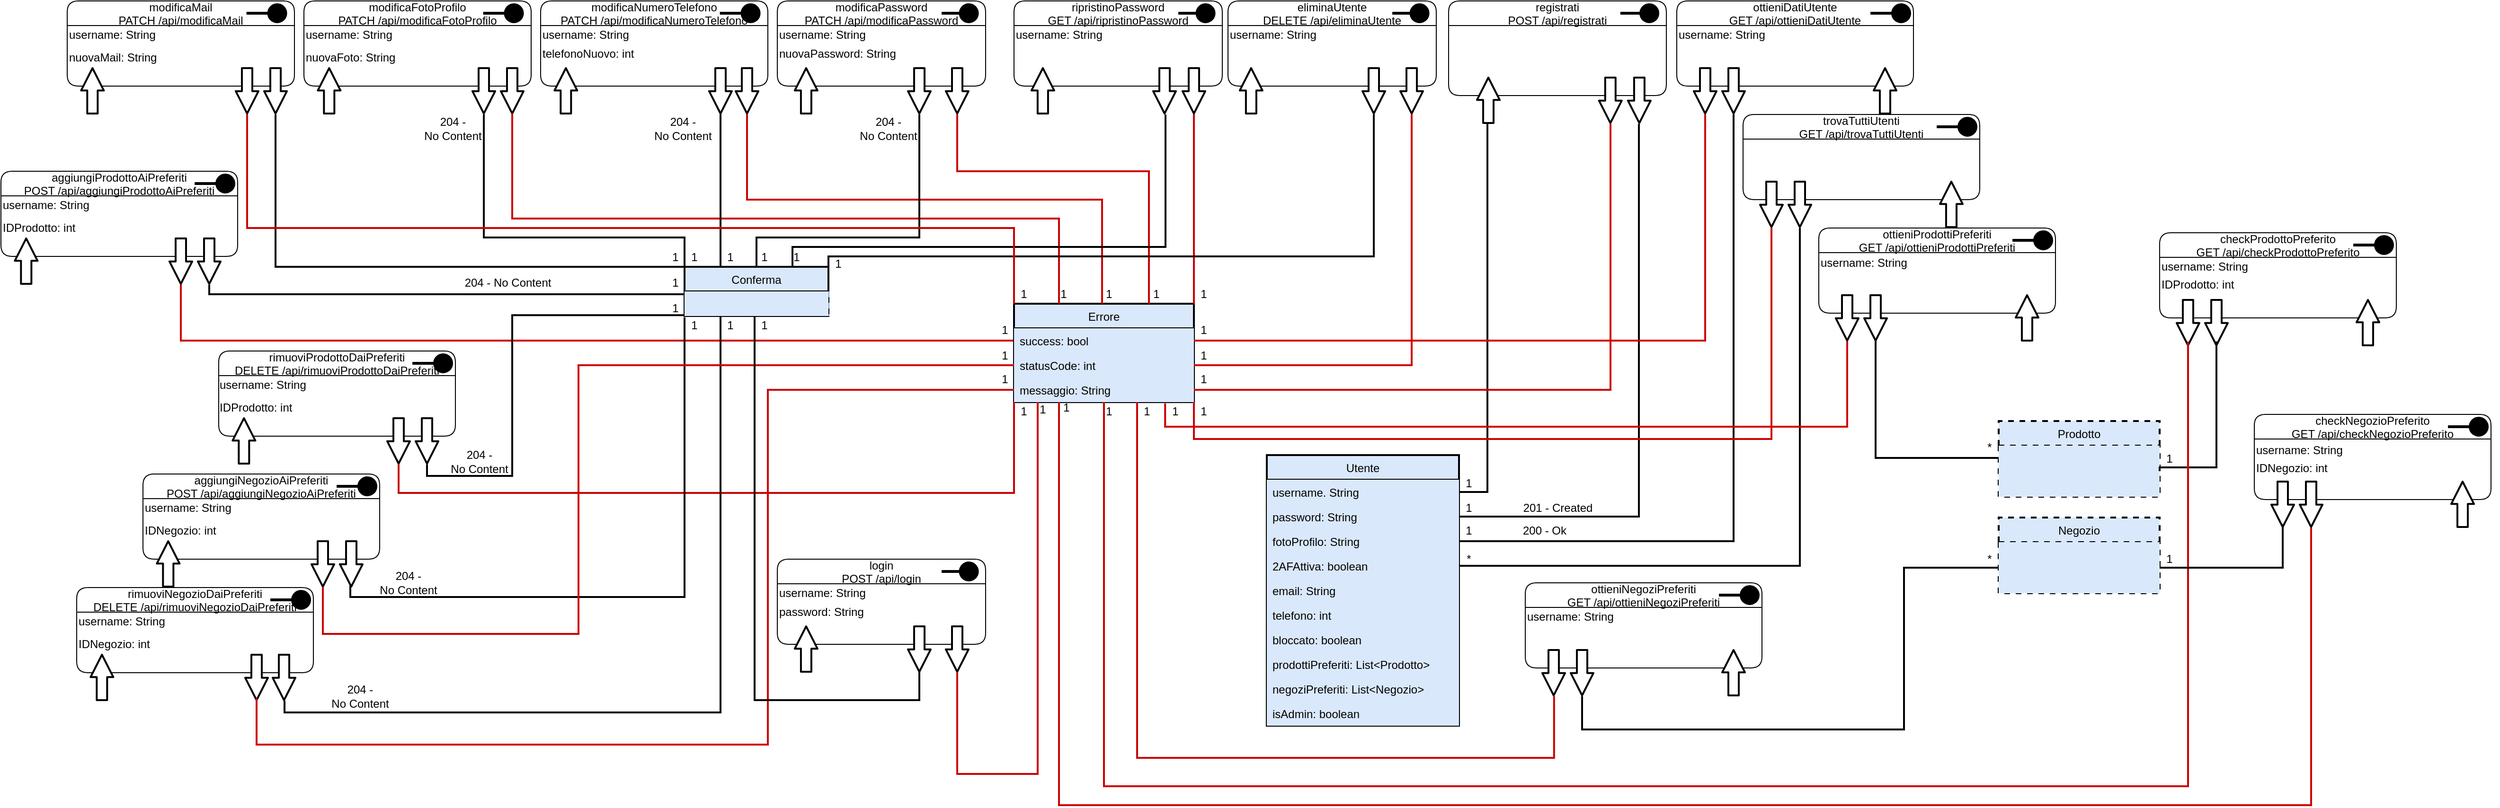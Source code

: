 <mxfile version="14.6.13" type="device"><diagram name="Page-1" id="efa7a0a1-bf9b-a30e-e6df-94a7791c09e9"><mxGraphModel dx="3196" dy="1370" grid="1" gridSize="10" guides="1" tooltips="1" connect="1" arrows="1" fold="1" page="1" pageScale="1" pageWidth="826" pageHeight="1169" background="#ffffff" math="0" shadow="0"><root><mxCell id="0"/><mxCell id="1" parent="0"/><mxCell id="uqjgaTVG3SAcRJNr-vyV-13" value="Utente" style="swimlane;fontStyle=0;align=center;verticalAlign=top;childLayout=stackLayout;horizontal=1;startSize=26;horizontalStack=0;resizeParent=1;resizeLast=0;collapsible=1;marginBottom=0;rounded=0;shadow=0;strokeWidth=2;fillColor=#dae8fc;" parent="1" vertex="1"><mxGeometry x="867" y="810" width="203" height="286" as="geometry"><mxRectangle x="870" y="640" width="160" height="26" as="alternateBounds"/></mxGeometry></mxCell><mxCell id="uqjgaTVG3SAcRJNr-vyV-14" value="username. String" style="text;align=left;verticalAlign=top;spacingLeft=4;spacingRight=4;overflow=hidden;rotatable=0;points=[[0,0.5],[1,0.5]];portConstraint=eastwest;fillColor=#dae8fc;" parent="uqjgaTVG3SAcRJNr-vyV-13" vertex="1"><mxGeometry y="26" width="203" height="26" as="geometry"/></mxCell><mxCell id="uqjgaTVG3SAcRJNr-vyV-15" value="password: String" style="text;align=left;verticalAlign=top;spacingLeft=4;spacingRight=4;overflow=hidden;rotatable=0;points=[[0,0.5],[1,0.5]];portConstraint=eastwest;rounded=0;shadow=0;html=0;fillColor=#dae8fc;" parent="uqjgaTVG3SAcRJNr-vyV-13" vertex="1"><mxGeometry y="52" width="203" height="26" as="geometry"/></mxCell><mxCell id="uqjgaTVG3SAcRJNr-vyV-16" value="fotoProfilo: String" style="text;align=left;verticalAlign=top;spacingLeft=4;spacingRight=4;overflow=hidden;rotatable=0;points=[[0,0.5],[1,0.5]];portConstraint=eastwest;rounded=0;shadow=0;html=0;fillColor=#dae8fc;" parent="uqjgaTVG3SAcRJNr-vyV-13" vertex="1"><mxGeometry y="78" width="203" height="26" as="geometry"/></mxCell><mxCell id="uqjgaTVG3SAcRJNr-vyV-17" value="2AFAttiva: boolean" style="text;align=left;verticalAlign=top;spacingLeft=4;spacingRight=4;overflow=hidden;rotatable=0;points=[[0,0.5],[1,0.5]];portConstraint=eastwest;rounded=0;shadow=0;html=0;fillColor=#dae8fc;" parent="uqjgaTVG3SAcRJNr-vyV-13" vertex="1"><mxGeometry y="104" width="203" height="26" as="geometry"/></mxCell><mxCell id="YFoO6ORFEUp5DhpsUJtH-15" value="email: String" style="text;align=left;verticalAlign=top;spacingLeft=4;spacingRight=4;overflow=hidden;rotatable=0;points=[[0,0.5],[1,0.5]];portConstraint=eastwest;rounded=0;shadow=0;html=0;fillColor=#dae8fc;" parent="uqjgaTVG3SAcRJNr-vyV-13" vertex="1"><mxGeometry y="130" width="203" height="26" as="geometry"/></mxCell><mxCell id="YFoO6ORFEUp5DhpsUJtH-16" value="telefono: int" style="text;align=left;verticalAlign=top;spacingLeft=4;spacingRight=4;overflow=hidden;rotatable=0;points=[[0,0.5],[1,0.5]];portConstraint=eastwest;rounded=0;shadow=0;html=0;fillColor=#dae8fc;" parent="uqjgaTVG3SAcRJNr-vyV-13" vertex="1"><mxGeometry y="156" width="203" height="26" as="geometry"/></mxCell><mxCell id="FuiZNMPj8fab7yZKnnJT-1" value="bloccato: boolean" style="text;align=left;verticalAlign=top;spacingLeft=4;spacingRight=4;overflow=hidden;rotatable=0;points=[[0,0.5],[1,0.5]];portConstraint=eastwest;rounded=0;shadow=0;html=0;fillColor=#dae8fc;" parent="uqjgaTVG3SAcRJNr-vyV-13" vertex="1"><mxGeometry y="182" width="203" height="26" as="geometry"/></mxCell><mxCell id="FuiZNMPj8fab7yZKnnJT-2" value="prodottiPreferiti: List&lt;Prodotto&gt;" style="text;align=left;verticalAlign=top;spacingLeft=4;spacingRight=4;overflow=hidden;rotatable=0;points=[[0,0.5],[1,0.5]];portConstraint=eastwest;rounded=0;shadow=0;html=0;fillColor=#dae8fc;" parent="uqjgaTVG3SAcRJNr-vyV-13" vertex="1"><mxGeometry y="208" width="203" height="26" as="geometry"/></mxCell><mxCell id="FuiZNMPj8fab7yZKnnJT-3" value="negoziPreferiti: List&lt;Negozio&gt;" style="text;align=left;verticalAlign=top;spacingLeft=4;spacingRight=4;overflow=hidden;rotatable=0;points=[[0,0.5],[1,0.5]];portConstraint=eastwest;rounded=0;shadow=0;html=0;fillColor=#dae8fc;" parent="uqjgaTVG3SAcRJNr-vyV-13" vertex="1"><mxGeometry y="234" width="203" height="26" as="geometry"/></mxCell><mxCell id="FuiZNMPj8fab7yZKnnJT-4" value="isAdmin: boolean" style="text;align=left;verticalAlign=top;spacingLeft=4;spacingRight=4;overflow=hidden;rotatable=0;points=[[0,0.5],[1,0.5]];portConstraint=eastwest;rounded=0;shadow=0;html=0;fillColor=#dae8fc;" parent="uqjgaTVG3SAcRJNr-vyV-13" vertex="1"><mxGeometry y="260" width="203" height="26" as="geometry"/></mxCell><mxCell id="uqjgaTVG3SAcRJNr-vyV-42" value="Errore" style="swimlane;fontStyle=0;align=center;verticalAlign=top;childLayout=stackLayout;horizontal=1;startSize=26;horizontalStack=0;resizeParent=1;resizeLast=0;collapsible=1;marginBottom=0;rounded=0;shadow=0;strokeWidth=2;fillColor=#dae8fc;" parent="1" vertex="1"><mxGeometry x="600" y="650" width="190" height="104" as="geometry"><mxRectangle x="870" y="590" width="160" height="26" as="alternateBounds"/></mxGeometry></mxCell><mxCell id="uqjgaTVG3SAcRJNr-vyV-43" value="success: bool" style="text;align=left;verticalAlign=top;spacingLeft=4;spacingRight=4;overflow=hidden;rotatable=0;points=[[0,0.5],[1,0.5]];portConstraint=eastwest;fillColor=#dae8fc;" parent="uqjgaTVG3SAcRJNr-vyV-42" vertex="1"><mxGeometry y="26" width="190" height="26" as="geometry"/></mxCell><mxCell id="uqjgaTVG3SAcRJNr-vyV-44" value="statusCode: int" style="text;align=left;verticalAlign=top;spacingLeft=4;spacingRight=4;overflow=hidden;rotatable=0;points=[[0,0.5],[1,0.5]];portConstraint=eastwest;rounded=0;shadow=0;html=0;fillColor=#dae8fc;" parent="uqjgaTVG3SAcRJNr-vyV-42" vertex="1"><mxGeometry y="52" width="190" height="26" as="geometry"/></mxCell><mxCell id="uqjgaTVG3SAcRJNr-vyV-45" value="messaggio: String" style="text;align=left;verticalAlign=top;spacingLeft=4;spacingRight=4;overflow=hidden;rotatable=0;points=[[0,0.5],[1,0.5]];portConstraint=eastwest;rounded=0;shadow=0;html=0;fillColor=#dae8fc;" parent="uqjgaTVG3SAcRJNr-vyV-42" vertex="1"><mxGeometry y="78" width="190" height="26" as="geometry"/></mxCell><mxCell id="uqjgaTVG3SAcRJNr-vyV-80" value="" style="group" parent="1" vertex="1" connectable="0"><mxGeometry x="826" y="330" width="220" height="120" as="geometry"/></mxCell><mxCell id="uqjgaTVG3SAcRJNr-vyV-81" value="eliminaUtente&#10;DELETE /api/eliminaUtente" style="swimlane;fontStyle=0;childLayout=stackLayout;horizontal=1;startSize=26;fillColor=none;horizontalStack=0;resizeParent=1;resizeParentMax=0;resizeLast=0;collapsible=1;marginBottom=0;rounded=1;" parent="uqjgaTVG3SAcRJNr-vyV-80" vertex="1"><mxGeometry width="220" height="90" as="geometry"/></mxCell><mxCell id="uqjgaTVG3SAcRJNr-vyV-82" value="" style="html=1;verticalAlign=bottom;startArrow=circle;startFill=1;endArrow=none;startSize=6;endSize=8;endFill=0;strokeWidth=3;targetPerimeterSpacing=1;jumpSize=7;" parent="uqjgaTVG3SAcRJNr-vyV-80" edge="1"><mxGeometry width="80" relative="1" as="geometry"><mxPoint x="214.296" y="13" as="sourcePoint"/><mxPoint x="173.556" y="13" as="targetPoint"/></mxGeometry></mxCell><mxCell id="uqjgaTVG3SAcRJNr-vyV-83" value="" style="shape=flexArrow;endArrow=classic;html=1;targetPerimeterSpacing=1;strokeWidth=2;endWidth=11.034;endSize=7.228;fillColor=#ffffff;" parent="uqjgaTVG3SAcRJNr-vyV-80" edge="1"><mxGeometry width="50" height="50" relative="1" as="geometry"><mxPoint x="24.444" y="120" as="sourcePoint"/><mxPoint x="24.444" y="70" as="targetPoint"/></mxGeometry></mxCell><mxCell id="uqjgaTVG3SAcRJNr-vyV-84" value="" style="shape=flexArrow;endArrow=classic;html=1;targetPerimeterSpacing=1;strokeWidth=2;endWidth=11.034;endSize=7.228;fillColor=#ffffff;" parent="uqjgaTVG3SAcRJNr-vyV-80" edge="1"><mxGeometry width="50" height="50" relative="1" as="geometry"><mxPoint x="194" y="70" as="sourcePoint"/><mxPoint x="194" y="120" as="targetPoint"/></mxGeometry></mxCell><mxCell id="uqjgaTVG3SAcRJNr-vyV-85" value="" style="shape=flexArrow;endArrow=classic;html=1;targetPerimeterSpacing=1;strokeWidth=2;endWidth=11.034;endSize=7.228;fillColor=#ffffff;rounded=1;" parent="uqjgaTVG3SAcRJNr-vyV-80" edge="1"><mxGeometry width="50" height="50" relative="1" as="geometry"><mxPoint x="154.001" y="70.0" as="sourcePoint"/><mxPoint x="154.001" y="120" as="targetPoint"/></mxGeometry></mxCell><mxCell id="uqjgaTVG3SAcRJNr-vyV-86" value="username: String" style="text;html=1;align=left;verticalAlign=middle;resizable=0;points=[];autosize=1;strokeColor=none;" parent="1" vertex="1"><mxGeometry x="826" y="356" width="110" height="20" as="geometry"/></mxCell><mxCell id="uqjgaTVG3SAcRJNr-vyV-89" value="Conferma" style="swimlane;fontStyle=0;align=center;verticalAlign=top;childLayout=stackLayout;horizontal=1;startSize=26;horizontalStack=0;resizeParent=1;resizeLast=0;collapsible=1;marginBottom=0;rounded=0;shadow=0;strokeWidth=2;fillColor=#dae8fc;swimlaneFillColor=none;separatorColor=#7EA6E0;noLabel=0;portConstraintRotation=0;" parent="1" vertex="1"><mxGeometry x="252" y="611" width="152" height="52" as="geometry"><mxRectangle x="1140" y="536" width="160" height="26" as="alternateBounds"/></mxGeometry></mxCell><mxCell id="uqjgaTVG3SAcRJNr-vyV-93" value="" style="text;align=left;verticalAlign=top;spacingLeft=4;spacingRight=4;overflow=hidden;rotatable=0;points=[[0,0.5],[1,0.5]];portConstraint=eastwest;rounded=0;shadow=0;html=0;fillColor=#dae8fc;" parent="uqjgaTVG3SAcRJNr-vyV-89" vertex="1"><mxGeometry y="26" width="152" height="26" as="geometry"/></mxCell><mxCell id="uqjgaTVG3SAcRJNr-vyV-94" value="" style="endArrow=none;html=1;targetPerimeterSpacing=1;strokeWidth=2;fillColor=#f8cecc;edgeStyle=orthogonalEdgeStyle;rounded=0;entryX=1;entryY=0.5;entryDx=0;entryDy=0;endFill=0;strokeColor=#CC0000;" parent="1" target="uqjgaTVG3SAcRJNr-vyV-44" edge="1"><mxGeometry width="50" height="50" relative="1" as="geometry"><mxPoint x="1020" y="450" as="sourcePoint"/><mxPoint x="1165" y="508" as="targetPoint"/><Array as="points"><mxPoint x="1020" y="715"/></Array></mxGeometry></mxCell><mxCell id="uqjgaTVG3SAcRJNr-vyV-98" value="" style="group" parent="1" vertex="1" connectable="0"><mxGeometry x="1059" y="330" width="230" height="120" as="geometry"/></mxCell><mxCell id="uqjgaTVG3SAcRJNr-vyV-99" value="registrati&#10;POST /api/registrati" style="swimlane;fontStyle=0;childLayout=stackLayout;horizontal=1;startSize=26;fillColor=none;horizontalStack=0;resizeParent=1;resizeParentMax=0;resizeLast=0;collapsible=1;marginBottom=0;rounded=1;" parent="uqjgaTVG3SAcRJNr-vyV-98" vertex="1"><mxGeometry width="230" height="100" as="geometry"/></mxCell><mxCell id="uqjgaTVG3SAcRJNr-vyV-103" value="" style="shape=flexArrow;endArrow=classic;html=1;targetPerimeterSpacing=1;strokeWidth=2;endWidth=11.034;endSize=7.228;fillColor=#ffffff;rounded=1;" parent="uqjgaTVG3SAcRJNr-vyV-99" edge="1"><mxGeometry width="50" height="50" relative="1" as="geometry"><mxPoint x="170.889" y="80.0" as="sourcePoint"/><mxPoint x="170.889" y="130" as="targetPoint"/></mxGeometry></mxCell><mxCell id="uqjgaTVG3SAcRJNr-vyV-102" value="" style="shape=flexArrow;endArrow=classic;html=1;targetPerimeterSpacing=1;strokeWidth=2;endWidth=11.034;endSize=7.228;fillColor=#ffffff;" parent="uqjgaTVG3SAcRJNr-vyV-99" edge="1"><mxGeometry width="50" height="50" relative="1" as="geometry"><mxPoint x="201.444" y="80" as="sourcePoint"/><mxPoint x="201.444" y="130" as="targetPoint"/></mxGeometry></mxCell><mxCell id="uqjgaTVG3SAcRJNr-vyV-101" value="" style="shape=flexArrow;endArrow=classic;html=1;targetPerimeterSpacing=1;strokeWidth=2;endWidth=11.034;endSize=7.228;fillColor=#ffffff;" parent="uqjgaTVG3SAcRJNr-vyV-99" edge="1"><mxGeometry width="50" height="50" relative="1" as="geometry"><mxPoint x="42.004" y="130" as="sourcePoint"/><mxPoint x="42.004" y="80" as="targetPoint"/></mxGeometry></mxCell><mxCell id="uqjgaTVG3SAcRJNr-vyV-100" value="" style="html=1;verticalAlign=bottom;startArrow=circle;startFill=1;endArrow=none;startSize=6;endSize=8;endFill=0;strokeWidth=3;targetPerimeterSpacing=1;jumpSize=7;" parent="uqjgaTVG3SAcRJNr-vyV-98" edge="1"><mxGeometry width="80" relative="1" as="geometry"><mxPoint x="224.037" y="13" as="sourcePoint"/><mxPoint x="181.444" y="13" as="targetPoint"/></mxGeometry></mxCell><mxCell id="uqjgaTVG3SAcRJNr-vyV-108" style="edgeStyle=orthogonalEdgeStyle;rounded=0;jumpSize=7;orthogonalLoop=1;jettySize=auto;html=1;endArrow=none;endFill=0;targetPerimeterSpacing=1;strokeWidth=2;fillColor=#ffffff;exitX=1;exitY=0.5;exitDx=0;exitDy=0;" parent="1" source="uqjgaTVG3SAcRJNr-vyV-14" edge="1"><mxGeometry relative="1" as="geometry"><mxPoint x="1100" y="460" as="targetPoint"/><mxPoint x="1060" y="708" as="sourcePoint"/><Array as="points"><mxPoint x="1100" y="849"/></Array></mxGeometry></mxCell><mxCell id="uqjgaTVG3SAcRJNr-vyV-109" value="1" style="text;html=1;align=center;verticalAlign=middle;resizable=0;points=[];autosize=1;strokeColor=none;" parent="1" vertex="1"><mxGeometry x="1070" y="830" width="20" height="20" as="geometry"/></mxCell><mxCell id="uqjgaTVG3SAcRJNr-vyV-112" value="201 - Created" style="text;html=1;align=center;verticalAlign=middle;resizable=0;points=[];autosize=1;strokeColor=none;fillColor=#ffffff;" parent="1" vertex="1"><mxGeometry x="1129" y="856" width="90" height="20" as="geometry"/></mxCell><mxCell id="uqjgaTVG3SAcRJNr-vyV-113" value="1" style="text;html=1;align=center;verticalAlign=middle;resizable=0;points=[];autosize=1;strokeColor=none;" parent="1" vertex="1"><mxGeometry x="1070" y="856" width="20" height="20" as="geometry"/></mxCell><mxCell id="uqjgaTVG3SAcRJNr-vyV-115" style="edgeStyle=orthogonalEdgeStyle;rounded=0;jumpSize=7;orthogonalLoop=1;jettySize=auto;html=1;endArrow=none;endFill=0;targetPerimeterSpacing=1;strokeWidth=2;fillColor=#f8cecc;exitX=1;exitY=0.5;exitDx=0;exitDy=0;strokeColor=#CC0000;" parent="1" source="uqjgaTVG3SAcRJNr-vyV-45" edge="1"><mxGeometry relative="1" as="geometry"><mxPoint x="1230" y="460" as="targetPoint"/><mxPoint x="1080" y="609" as="sourcePoint"/><Array as="points"><mxPoint x="1230" y="741"/><mxPoint x="1230" y="460"/></Array></mxGeometry></mxCell><mxCell id="YFoO6ORFEUp5DhpsUJtH-45" style="edgeStyle=orthogonalEdgeStyle;rounded=0;jumpSize=7;orthogonalLoop=1;jettySize=auto;html=1;endArrow=none;endFill=0;targetPerimeterSpacing=1;strokeWidth=2;fillColor=#ffffff;exitX=1;exitY=0.5;exitDx=0;exitDy=0;" parent="1" source="uqjgaTVG3SAcRJNr-vyV-15" edge="1"><mxGeometry relative="1" as="geometry"><mxPoint x="1260" y="460" as="targetPoint"/><mxPoint x="1130" y="737.008" as="sourcePoint"/><Array as="points"><mxPoint x="1260" y="875"/></Array></mxGeometry></mxCell><mxCell id="B47zHpZeq-gsEh7ucnYr-2" value="" style="group" parent="1" vertex="1" connectable="0"><mxGeometry x="600" y="330" width="220" height="120" as="geometry"/></mxCell><mxCell id="B47zHpZeq-gsEh7ucnYr-3" value="ripristinoPassword&#10;GET /api/ripristinoPassword" style="swimlane;fontStyle=0;childLayout=stackLayout;horizontal=1;startSize=26;fillColor=none;horizontalStack=0;resizeParent=1;resizeParentMax=0;resizeLast=0;collapsible=1;marginBottom=0;rounded=1;" parent="B47zHpZeq-gsEh7ucnYr-2" vertex="1"><mxGeometry width="220" height="90" as="geometry"/></mxCell><mxCell id="B47zHpZeq-gsEh7ucnYr-7" value="" style="shape=flexArrow;endArrow=classic;html=1;targetPerimeterSpacing=1;strokeWidth=2;endWidth=11.034;endSize=7.228;fillColor=#ffffff;rounded=1;" parent="B47zHpZeq-gsEh7ucnYr-3" edge="1"><mxGeometry width="50" height="50" relative="1" as="geometry"><mxPoint x="159.001" y="70.0" as="sourcePoint"/><mxPoint x="159.001" y="120" as="targetPoint"/></mxGeometry></mxCell><mxCell id="B47zHpZeq-gsEh7ucnYr-6" value="" style="shape=flexArrow;endArrow=classic;html=1;targetPerimeterSpacing=1;strokeWidth=2;endWidth=11.034;endSize=7.228;fillColor=#ffffff;" parent="B47zHpZeq-gsEh7ucnYr-3" edge="1"><mxGeometry width="50" height="50" relative="1" as="geometry"><mxPoint x="190" y="70" as="sourcePoint"/><mxPoint x="190" y="120" as="targetPoint"/></mxGeometry></mxCell><mxCell id="B47zHpZeq-gsEh7ucnYr-4" value="" style="html=1;verticalAlign=bottom;startArrow=circle;startFill=1;endArrow=none;startSize=6;endSize=8;endFill=0;strokeWidth=3;targetPerimeterSpacing=1;jumpSize=7;" parent="B47zHpZeq-gsEh7ucnYr-2" edge="1"><mxGeometry width="80" relative="1" as="geometry"><mxPoint x="214.296" y="13" as="sourcePoint"/><mxPoint x="173.556" y="13" as="targetPoint"/></mxGeometry></mxCell><mxCell id="B47zHpZeq-gsEh7ucnYr-5" value="" style="shape=flexArrow;endArrow=classic;html=1;targetPerimeterSpacing=1;strokeWidth=2;endWidth=11.034;endSize=7.228;fillColor=#ffffff;" parent="B47zHpZeq-gsEh7ucnYr-2" edge="1"><mxGeometry width="50" height="50" relative="1" as="geometry"><mxPoint x="30.444" y="120" as="sourcePoint"/><mxPoint x="30.444" y="70" as="targetPoint"/></mxGeometry></mxCell><mxCell id="B47zHpZeq-gsEh7ucnYr-14" value="1" style="text;html=1;align=center;verticalAlign=middle;resizable=0;points=[];autosize=1;strokeColor=none;" parent="1" vertex="1"><mxGeometry x="740" y="630" width="20" height="20" as="geometry"/></mxCell><mxCell id="B47zHpZeq-gsEh7ucnYr-16" value="username: String" style="text;html=1;align=left;verticalAlign=middle;resizable=0;points=[];autosize=1;strokeColor=none;" parent="1" vertex="1"><mxGeometry x="600" y="356" width="110" height="20" as="geometry"/></mxCell><mxCell id="B47zHpZeq-gsEh7ucnYr-19" value="" style="group" parent="1" vertex="1" connectable="0"><mxGeometry x="350" y="330" width="220" height="120" as="geometry"/></mxCell><mxCell id="B47zHpZeq-gsEh7ucnYr-20" value="modificaPassword&#10;PATCH /api/modificaPassword" style="swimlane;fontStyle=0;childLayout=stackLayout;horizontal=1;startSize=26;fillColor=none;horizontalStack=0;resizeParent=1;resizeParentMax=0;resizeLast=0;collapsible=1;marginBottom=0;rounded=1;" parent="B47zHpZeq-gsEh7ucnYr-19" vertex="1"><mxGeometry width="220" height="90" as="geometry"/></mxCell><mxCell id="B47zHpZeq-gsEh7ucnYr-21" value="" style="shape=flexArrow;endArrow=classic;html=1;targetPerimeterSpacing=1;strokeWidth=2;endWidth=11.034;endSize=7.228;fillColor=#ffffff;rounded=1;" parent="B47zHpZeq-gsEh7ucnYr-20" edge="1"><mxGeometry width="50" height="50" relative="1" as="geometry"><mxPoint x="150.001" y="70.0" as="sourcePoint"/><mxPoint x="150.001" y="120" as="targetPoint"/></mxGeometry></mxCell><mxCell id="B47zHpZeq-gsEh7ucnYr-22" value="" style="shape=flexArrow;endArrow=classic;html=1;targetPerimeterSpacing=1;strokeWidth=2;endWidth=11.034;endSize=7.228;fillColor=#ffffff;" parent="B47zHpZeq-gsEh7ucnYr-20" edge="1"><mxGeometry width="50" height="50" relative="1" as="geometry"><mxPoint x="190" y="70" as="sourcePoint"/><mxPoint x="190" y="120" as="targetPoint"/></mxGeometry></mxCell><mxCell id="B47zHpZeq-gsEh7ucnYr-23" value="" style="html=1;verticalAlign=bottom;startArrow=circle;startFill=1;endArrow=none;startSize=6;endSize=8;endFill=0;strokeWidth=3;targetPerimeterSpacing=1;jumpSize=7;" parent="B47zHpZeq-gsEh7ucnYr-19" edge="1"><mxGeometry width="80" relative="1" as="geometry"><mxPoint x="214.296" y="13" as="sourcePoint"/><mxPoint x="173.556" y="13" as="targetPoint"/></mxGeometry></mxCell><mxCell id="B47zHpZeq-gsEh7ucnYr-24" value="" style="shape=flexArrow;endArrow=classic;html=1;targetPerimeterSpacing=1;strokeWidth=2;endWidth=11.034;endSize=7.228;fillColor=#ffffff;" parent="B47zHpZeq-gsEh7ucnYr-19" edge="1"><mxGeometry width="50" height="50" relative="1" as="geometry"><mxPoint x="30.444" y="120" as="sourcePoint"/><mxPoint x="30.444" y="70" as="targetPoint"/></mxGeometry></mxCell><mxCell id="B47zHpZeq-gsEh7ucnYr-25" value="username: String" style="text;html=1;align=left;verticalAlign=middle;resizable=0;points=[];autosize=1;strokeColor=none;" parent="1" vertex="1"><mxGeometry x="350" y="356" width="110" height="20" as="geometry"/></mxCell><mxCell id="B47zHpZeq-gsEh7ucnYr-26" value="nuovaPassword: String" style="text;html=1;align=left;verticalAlign=middle;resizable=0;points=[];autosize=1;strokeColor=none;" parent="1" vertex="1"><mxGeometry x="350" y="376" width="140" height="20" as="geometry"/></mxCell><mxCell id="B47zHpZeq-gsEh7ucnYr-30" value="" style="endArrow=none;html=1;targetPerimeterSpacing=1;strokeWidth=2;fillColor=#f8cecc;edgeStyle=orthogonalEdgeStyle;rounded=0;endFill=0;entryX=0.75;entryY=0;entryDx=0;entryDy=0;strokeColor=#CC0000;" parent="1" target="uqjgaTVG3SAcRJNr-vyV-42" edge="1"><mxGeometry width="50" height="50" relative="1" as="geometry"><mxPoint x="540" y="450" as="sourcePoint"/><mxPoint x="850" y="630" as="targetPoint"/><Array as="points"><mxPoint x="540" y="510"/><mxPoint x="743" y="510"/></Array></mxGeometry></mxCell><mxCell id="B47zHpZeq-gsEh7ucnYr-31" value="1" style="text;html=1;align=center;verticalAlign=middle;resizable=0;points=[];autosize=1;strokeColor=none;" parent="1" vertex="1"><mxGeometry x="790" y="630" width="20" height="20" as="geometry"/></mxCell><mxCell id="B47zHpZeq-gsEh7ucnYr-32" value="" style="group" parent="1" vertex="1" connectable="0"><mxGeometry x="100" y="330" width="240" height="120" as="geometry"/></mxCell><mxCell id="B47zHpZeq-gsEh7ucnYr-33" value="modificaNumeroTelefono&#10;PATCH /api/modificaNumeroTelefono" style="swimlane;fontStyle=0;childLayout=stackLayout;horizontal=1;startSize=26;fillColor=none;horizontalStack=0;resizeParent=1;resizeParentMax=0;resizeLast=0;collapsible=1;marginBottom=0;rounded=1;" parent="B47zHpZeq-gsEh7ucnYr-32" vertex="1"><mxGeometry width="240.0" height="90" as="geometry"/></mxCell><mxCell id="B47zHpZeq-gsEh7ucnYr-34" value="" style="html=1;verticalAlign=bottom;startArrow=circle;startFill=1;endArrow=none;startSize=6;endSize=8;endFill=0;strokeWidth=3;targetPerimeterSpacing=1;jumpSize=7;" parent="B47zHpZeq-gsEh7ucnYr-32" edge="1"><mxGeometry width="80" relative="1" as="geometry"><mxPoint x="233.778" y="13" as="sourcePoint"/><mxPoint x="189.333" y="13" as="targetPoint"/></mxGeometry></mxCell><mxCell id="B47zHpZeq-gsEh7ucnYr-35" value="" style="shape=flexArrow;endArrow=classic;html=1;targetPerimeterSpacing=1;strokeWidth=2;endWidth=11.034;endSize=7.228;fillColor=#ffffff;" parent="B47zHpZeq-gsEh7ucnYr-32" edge="1"><mxGeometry width="50" height="50" relative="1" as="geometry"><mxPoint x="26.667" y="120" as="sourcePoint"/><mxPoint x="26.667" y="70" as="targetPoint"/></mxGeometry></mxCell><mxCell id="B47zHpZeq-gsEh7ucnYr-36" value="" style="shape=flexArrow;endArrow=classic;html=1;targetPerimeterSpacing=1;strokeWidth=2;endWidth=11.034;endSize=7.228;fillColor=#ffffff;" parent="B47zHpZeq-gsEh7ucnYr-32" edge="1"><mxGeometry width="50" height="50" relative="1" as="geometry"><mxPoint x="218.003" y="70" as="sourcePoint"/><mxPoint x="218.003" y="120" as="targetPoint"/></mxGeometry></mxCell><mxCell id="B47zHpZeq-gsEh7ucnYr-37" value="" style="shape=flexArrow;endArrow=classic;html=1;targetPerimeterSpacing=1;strokeWidth=2;endWidth=11.034;endSize=7.228;fillColor=#ffffff;rounded=1;" parent="B47zHpZeq-gsEh7ucnYr-32" edge="1"><mxGeometry width="50" height="50" relative="1" as="geometry"><mxPoint x="189.997" y="70.0" as="sourcePoint"/><mxPoint x="189.997" y="120" as="targetPoint"/></mxGeometry></mxCell><mxCell id="B47zHpZeq-gsEh7ucnYr-39" value="" style="endArrow=none;html=1;targetPerimeterSpacing=1;strokeWidth=2;fillColor=#f8cecc;edgeStyle=orthogonalEdgeStyle;rounded=0;endFill=0;entryX=0.5;entryY=0;entryDx=0;entryDy=0;strokeColor=#CC0000;" parent="1" edge="1"><mxGeometry width="50" height="50" relative="1" as="geometry"><mxPoint x="318" y="450" as="sourcePoint"/><mxPoint x="693" y="650" as="targetPoint"/><Array as="points"><mxPoint x="318" y="540"/><mxPoint x="693" y="540"/></Array></mxGeometry></mxCell><mxCell id="B47zHpZeq-gsEh7ucnYr-40" value="1" style="text;html=1;align=center;verticalAlign=middle;resizable=0;points=[];autosize=1;strokeColor=none;" parent="1" vertex="1"><mxGeometry x="790" y="695" width="20" height="20" as="geometry"/></mxCell><mxCell id="FuiZNMPj8fab7yZKnnJT-10" value="username: String" style="text;html=1;align=left;verticalAlign=middle;resizable=0;points=[];autosize=1;strokeColor=none;" parent="1" vertex="1"><mxGeometry x="100" y="356" width="110" height="20" as="geometry"/></mxCell><mxCell id="FuiZNMPj8fab7yZKnnJT-11" value="telefonoNuovo: int" style="text;html=1;align=left;verticalAlign=middle;resizable=0;points=[];autosize=1;strokeColor=none;" parent="1" vertex="1"><mxGeometry x="100" y="376" width="110" height="20" as="geometry"/></mxCell><mxCell id="FuiZNMPj8fab7yZKnnJT-12" value="" style="group" parent="1" vertex="1" connectable="0"><mxGeometry x="-150" y="330" width="240" height="120" as="geometry"/></mxCell><mxCell id="FuiZNMPj8fab7yZKnnJT-13" value="modificaFotoProfilo&#10;PATCH /api/modificaFotoProfilo" style="swimlane;fontStyle=0;childLayout=stackLayout;horizontal=1;startSize=26;fillColor=none;horizontalStack=0;resizeParent=1;resizeParentMax=0;resizeLast=0;collapsible=1;marginBottom=0;rounded=1;" parent="FuiZNMPj8fab7yZKnnJT-12" vertex="1"><mxGeometry width="240.0" height="90" as="geometry"/></mxCell><mxCell id="FuiZNMPj8fab7yZKnnJT-14" value="" style="html=1;verticalAlign=bottom;startArrow=circle;startFill=1;endArrow=none;startSize=6;endSize=8;endFill=0;strokeWidth=3;targetPerimeterSpacing=1;jumpSize=7;" parent="FuiZNMPj8fab7yZKnnJT-12" edge="1"><mxGeometry width="80" relative="1" as="geometry"><mxPoint x="233.778" y="13" as="sourcePoint"/><mxPoint x="189.333" y="13" as="targetPoint"/></mxGeometry></mxCell><mxCell id="FuiZNMPj8fab7yZKnnJT-15" value="" style="shape=flexArrow;endArrow=classic;html=1;targetPerimeterSpacing=1;strokeWidth=2;endWidth=11.034;endSize=7.228;fillColor=#ffffff;" parent="FuiZNMPj8fab7yZKnnJT-12" edge="1"><mxGeometry width="50" height="50" relative="1" as="geometry"><mxPoint x="26.667" y="120" as="sourcePoint"/><mxPoint x="26.667" y="70" as="targetPoint"/></mxGeometry></mxCell><mxCell id="FuiZNMPj8fab7yZKnnJT-16" value="" style="shape=flexArrow;endArrow=classic;html=1;targetPerimeterSpacing=1;strokeWidth=2;endWidth=11.034;endSize=7.228;fillColor=#ffffff;" parent="FuiZNMPj8fab7yZKnnJT-12" edge="1"><mxGeometry width="50" height="50" relative="1" as="geometry"><mxPoint x="220.003" y="70" as="sourcePoint"/><mxPoint x="220.003" y="120" as="targetPoint"/></mxGeometry></mxCell><mxCell id="FuiZNMPj8fab7yZKnnJT-17" value="" style="shape=flexArrow;endArrow=classic;html=1;targetPerimeterSpacing=1;strokeWidth=2;endWidth=11.034;endSize=7.228;fillColor=#ffffff;rounded=1;" parent="FuiZNMPj8fab7yZKnnJT-12" edge="1"><mxGeometry width="50" height="50" relative="1" as="geometry"><mxPoint x="189.997" y="70.0" as="sourcePoint"/><mxPoint x="189.997" y="120" as="targetPoint"/></mxGeometry></mxCell><mxCell id="FuiZNMPj8fab7yZKnnJT-18" value="username: String" style="text;html=1;align=left;verticalAlign=middle;resizable=0;points=[];autosize=1;strokeColor=none;" parent="1" vertex="1"><mxGeometry x="-150" y="356" width="110" height="20" as="geometry"/></mxCell><mxCell id="FuiZNMPj8fab7yZKnnJT-19" value="nuovaFoto: String" style="text;html=1;align=left;verticalAlign=middle;resizable=0;points=[];autosize=1;strokeColor=none;" parent="1" vertex="1"><mxGeometry x="-150" y="380" width="110" height="20" as="geometry"/></mxCell><mxCell id="FuiZNMPj8fab7yZKnnJT-23" value="" style="endArrow=none;html=1;targetPerimeterSpacing=1;strokeWidth=2;fillColor=#f8cecc;edgeStyle=orthogonalEdgeStyle;rounded=0;endFill=0;entryX=1;entryY=0;entryDx=0;entryDy=0;strokeColor=#CC0000;" parent="1" target="uqjgaTVG3SAcRJNr-vyV-42" edge="1"><mxGeometry width="50" height="50" relative="1" as="geometry"><mxPoint x="790" y="450" as="sourcePoint"/><mxPoint x="860" y="610" as="targetPoint"/><Array as="points"><mxPoint x="790" y="450"/></Array></mxGeometry></mxCell><mxCell id="FuiZNMPj8fab7yZKnnJT-25" value="" style="endArrow=none;html=1;targetPerimeterSpacing=1;strokeWidth=2;fillColor=#f8cecc;edgeStyle=orthogonalEdgeStyle;rounded=0;endFill=0;entryX=0.25;entryY=0;entryDx=0;entryDy=0;strokeColor=#CC0000;" parent="1" target="uqjgaTVG3SAcRJNr-vyV-42" edge="1"><mxGeometry width="50" height="50" relative="1" as="geometry"><mxPoint x="70" y="449" as="sourcePoint"/><mxPoint x="868" y="680.0" as="targetPoint"/><Array as="points"><mxPoint x="70" y="560"/><mxPoint x="648" y="560"/></Array></mxGeometry></mxCell><mxCell id="FuiZNMPj8fab7yZKnnJT-26" value="1" style="text;html=1;align=center;verticalAlign=middle;resizable=0;points=[];autosize=1;strokeColor=none;" parent="1" vertex="1"><mxGeometry x="790" y="720" width="20" height="20" as="geometry"/></mxCell><mxCell id="FuiZNMPj8fab7yZKnnJT-27" value="1" style="text;html=1;align=center;verticalAlign=middle;resizable=0;points=[];autosize=1;strokeColor=none;" parent="1" vertex="1"><mxGeometry x="690" y="630" width="20" height="20" as="geometry"/></mxCell><mxCell id="FuiZNMPj8fab7yZKnnJT-28" value="1" style="text;html=1;align=center;verticalAlign=middle;resizable=0;points=[];autosize=1;strokeColor=none;" parent="1" vertex="1"><mxGeometry x="642" y="630" width="20" height="20" as="geometry"/></mxCell><mxCell id="FuiZNMPj8fab7yZKnnJT-29" value="" style="endArrow=none;html=1;targetPerimeterSpacing=1;strokeWidth=2;fillColor=#ffffff;edgeStyle=orthogonalEdgeStyle;rounded=0;endFill=0;entryX=0;entryY=0;entryDx=0;entryDy=0;" parent="1" target="uqjgaTVG3SAcRJNr-vyV-89" edge="1"><mxGeometry width="50" height="50" relative="1" as="geometry"><mxPoint x="40" y="450" as="sourcePoint"/><mxPoint x="192.5" y="710" as="targetPoint"/><Array as="points"><mxPoint x="40" y="580"/><mxPoint x="252" y="580"/></Array></mxGeometry></mxCell><mxCell id="FuiZNMPj8fab7yZKnnJT-30" value="1" style="text;html=1;align=center;verticalAlign=middle;resizable=0;points=[];autosize=1;strokeColor=none;" parent="1" vertex="1"><mxGeometry x="252" y="591" width="20" height="20" as="geometry"/></mxCell><mxCell id="FuiZNMPj8fab7yZKnnJT-32" value="" style="endArrow=none;html=1;targetPerimeterSpacing=1;strokeWidth=2;fillColor=#ffffff;edgeStyle=orthogonalEdgeStyle;rounded=0;endFill=0;entryX=0.25;entryY=0;entryDx=0;entryDy=0;" parent="1" target="uqjgaTVG3SAcRJNr-vyV-89" edge="1"><mxGeometry width="50" height="50" relative="1" as="geometry"><mxPoint x="290" y="449" as="sourcePoint"/><mxPoint x="398" y="662" as="targetPoint"/><Array as="points"><mxPoint x="290" y="500"/><mxPoint x="290" y="500"/></Array></mxGeometry></mxCell><mxCell id="FuiZNMPj8fab7yZKnnJT-33" value="1" style="text;html=1;align=center;verticalAlign=middle;resizable=0;points=[];autosize=1;strokeColor=none;" parent="1" vertex="1"><mxGeometry x="290" y="591" width="20" height="20" as="geometry"/></mxCell><mxCell id="FuiZNMPj8fab7yZKnnJT-34" value="204 - &lt;br&gt;No Content" style="text;html=1;align=center;verticalAlign=middle;resizable=0;points=[];autosize=1;strokeColor=none;" parent="1" vertex="1"><mxGeometry x="210" y="450" width="80" height="30" as="geometry"/></mxCell><mxCell id="FuiZNMPj8fab7yZKnnJT-35" value="" style="endArrow=none;html=1;targetPerimeterSpacing=1;strokeWidth=2;fillColor=#ffffff;edgeStyle=orthogonalEdgeStyle;rounded=0;endFill=0;entryX=0.5;entryY=0;entryDx=0;entryDy=0;" parent="1" target="uqjgaTVG3SAcRJNr-vyV-89" edge="1"><mxGeometry width="50" height="50" relative="1" as="geometry"><mxPoint x="500" y="450" as="sourcePoint"/><mxPoint x="440" y="653" as="targetPoint"/><Array as="points"><mxPoint x="500" y="580"/><mxPoint x="328" y="580"/></Array></mxGeometry></mxCell><mxCell id="FuiZNMPj8fab7yZKnnJT-36" value="204 - &lt;br&gt;No Content" style="text;html=1;align=center;verticalAlign=middle;resizable=0;points=[];autosize=1;strokeColor=none;" parent="1" vertex="1"><mxGeometry x="427" y="450" width="80" height="30" as="geometry"/></mxCell><mxCell id="FuiZNMPj8fab7yZKnnJT-37" value="1" style="text;html=1;align=center;verticalAlign=middle;resizable=0;points=[];autosize=1;strokeColor=none;" parent="1" vertex="1"><mxGeometry x="326" y="591" width="20" height="20" as="geometry"/></mxCell><mxCell id="FuiZNMPj8fab7yZKnnJT-38" value="" style="endArrow=none;html=1;targetPerimeterSpacing=1;strokeWidth=2;fillColor=#ffffff;edgeStyle=orthogonalEdgeStyle;rounded=0;endFill=0;entryX=0.75;entryY=0;entryDx=0;entryDy=0;" parent="1" target="uqjgaTVG3SAcRJNr-vyV-89" edge="1"><mxGeometry width="50" height="50" relative="1" as="geometry"><mxPoint x="760" y="450" as="sourcePoint"/><mxPoint x="408" y="653" as="targetPoint"/><Array as="points"><mxPoint x="760" y="590"/><mxPoint x="366" y="590"/></Array></mxGeometry></mxCell><mxCell id="FuiZNMPj8fab7yZKnnJT-39" value="1" style="text;html=1;align=center;verticalAlign=middle;resizable=0;points=[];autosize=1;strokeColor=none;" parent="1" vertex="1"><mxGeometry x="360" y="591" width="20" height="20" as="geometry"/></mxCell><mxCell id="FuiZNMPj8fab7yZKnnJT-40" value="204 - &lt;br&gt;No Content" style="text;html=1;align=center;verticalAlign=middle;resizable=0;points=[];autosize=1;strokeColor=none;" parent="1" vertex="1"><mxGeometry x="-33" y="450" width="80" height="30" as="geometry"/></mxCell><mxCell id="FuiZNMPj8fab7yZKnnJT-41" value="" style="endArrow=none;html=1;targetPerimeterSpacing=1;strokeWidth=2;fillColor=#ffffff;edgeStyle=orthogonalEdgeStyle;rounded=0;endFill=0;entryX=1;entryY=0;entryDx=0;entryDy=0;" parent="1" target="uqjgaTVG3SAcRJNr-vyV-89" edge="1"><mxGeometry width="50" height="50" relative="1" as="geometry"><mxPoint x="980" y="450" as="sourcePoint"/><mxPoint x="415.97" y="650" as="targetPoint"/><Array as="points"><mxPoint x="980" y="600"/><mxPoint x="404" y="600"/></Array></mxGeometry></mxCell><mxCell id="FuiZNMPj8fab7yZKnnJT-43" value="" style="group" parent="1" vertex="1" connectable="0"><mxGeometry x="-470" y="510" width="250" height="120" as="geometry"/></mxCell><mxCell id="FuiZNMPj8fab7yZKnnJT-44" value="aggiungiProdottoAiPreferiti&#10;POST /api/aggiungiProdottoAiPreferiti" style="swimlane;fontStyle=0;childLayout=stackLayout;horizontal=1;startSize=26;fillColor=none;horizontalStack=0;resizeParent=1;resizeParentMax=0;resizeLast=0;collapsible=1;marginBottom=0;rounded=1;" parent="FuiZNMPj8fab7yZKnnJT-43" vertex="1"><mxGeometry width="250" height="90" as="geometry"/></mxCell><mxCell id="FuiZNMPj8fab7yZKnnJT-45" value="" style="html=1;verticalAlign=bottom;startArrow=circle;startFill=1;endArrow=none;startSize=6;endSize=8;endFill=0;strokeWidth=3;targetPerimeterSpacing=1;jumpSize=7;" parent="FuiZNMPj8fab7yZKnnJT-44" edge="1"><mxGeometry width="80" relative="1" as="geometry"><mxPoint x="248.998" y="13" as="sourcePoint"/><mxPoint x="204.553" y="13" as="targetPoint"/></mxGeometry></mxCell><mxCell id="FuiZNMPj8fab7yZKnnJT-46" value="" style="shape=flexArrow;endArrow=classic;html=1;targetPerimeterSpacing=1;strokeWidth=2;endWidth=11.034;endSize=7.228;fillColor=#ffffff;" parent="FuiZNMPj8fab7yZKnnJT-43" edge="1"><mxGeometry width="50" height="50" relative="1" as="geometry"><mxPoint x="26.667" y="120" as="sourcePoint"/><mxPoint x="26.667" y="70" as="targetPoint"/></mxGeometry></mxCell><mxCell id="FuiZNMPj8fab7yZKnnJT-47" value="" style="shape=flexArrow;endArrow=classic;html=1;targetPerimeterSpacing=1;strokeWidth=2;endWidth=11.034;endSize=7.228;fillColor=#ffffff;" parent="FuiZNMPj8fab7yZKnnJT-43" edge="1"><mxGeometry width="50" height="50" relative="1" as="geometry"><mxPoint x="220.003" y="70" as="sourcePoint"/><mxPoint x="220.003" y="120" as="targetPoint"/></mxGeometry></mxCell><mxCell id="FuiZNMPj8fab7yZKnnJT-48" value="" style="shape=flexArrow;endArrow=classic;html=1;targetPerimeterSpacing=1;strokeWidth=2;endWidth=11.034;endSize=7.228;fillColor=#ffffff;rounded=1;" parent="FuiZNMPj8fab7yZKnnJT-43" edge="1"><mxGeometry width="50" height="50" relative="1" as="geometry"><mxPoint x="189.997" y="70.0" as="sourcePoint"/><mxPoint x="189.997" y="120" as="targetPoint"/></mxGeometry></mxCell><mxCell id="FuiZNMPj8fab7yZKnnJT-49" value="username: String" style="text;html=1;align=left;verticalAlign=middle;resizable=0;points=[];autosize=1;strokeColor=none;" parent="1" vertex="1"><mxGeometry x="-470" y="536" width="110" height="20" as="geometry"/></mxCell><mxCell id="FuiZNMPj8fab7yZKnnJT-50" value="IDProdotto: int" style="text;html=1;align=left;verticalAlign=middle;resizable=0;points=[];autosize=1;strokeColor=none;" parent="1" vertex="1"><mxGeometry x="-470" y="560" width="90" height="20" as="geometry"/></mxCell><mxCell id="FuiZNMPj8fab7yZKnnJT-51" value="" style="endArrow=none;html=1;targetPerimeterSpacing=1;strokeWidth=2;fillColor=#ffffff;edgeStyle=orthogonalEdgeStyle;rounded=0;endFill=0;" parent="1" edge="1"><mxGeometry width="50" height="50" relative="1" as="geometry"><mxPoint x="-250" y="630" as="sourcePoint"/><mxPoint x="252" y="640" as="targetPoint"/><Array as="points"><mxPoint x="-250" y="630"/><mxPoint x="-250" y="640"/></Array></mxGeometry></mxCell><mxCell id="FuiZNMPj8fab7yZKnnJT-52" value="1" style="text;html=1;align=center;verticalAlign=middle;resizable=0;points=[];autosize=1;strokeColor=none;" parent="1" vertex="1"><mxGeometry x="232" y="618" width="20" height="20" as="geometry"/></mxCell><mxCell id="FuiZNMPj8fab7yZKnnJT-53" value="" style="endArrow=none;html=1;targetPerimeterSpacing=1;strokeWidth=2;fillColor=#f8cecc;edgeStyle=orthogonalEdgeStyle;rounded=0;endFill=0;strokeColor=#CC0000;" parent="1" target="uqjgaTVG3SAcRJNr-vyV-43" edge="1"><mxGeometry width="50" height="50" relative="1" as="geometry"><mxPoint x="-280" y="630" as="sourcePoint"/><mxPoint x="222" y="686" as="targetPoint"/><Array as="points"><mxPoint x="-280" y="630"/><mxPoint x="-280" y="689"/></Array></mxGeometry></mxCell><mxCell id="FuiZNMPj8fab7yZKnnJT-54" value="1" style="text;html=1;align=center;verticalAlign=middle;resizable=0;points=[];autosize=1;strokeColor=none;" parent="1" vertex="1"><mxGeometry x="404" y="598" width="20" height="20" as="geometry"/></mxCell><mxCell id="FuiZNMPj8fab7yZKnnJT-55" value="204 - No Content" style="text;html=1;align=center;verticalAlign=middle;resizable=0;points=[];autosize=1;strokeColor=none;" parent="1" vertex="1"><mxGeometry x="10" y="618" width="110" height="20" as="geometry"/></mxCell><mxCell id="FuiZNMPj8fab7yZKnnJT-56" value="" style="group" parent="1" vertex="1" connectable="0"><mxGeometry x="-240" y="700" width="250" height="120" as="geometry"/></mxCell><mxCell id="FuiZNMPj8fab7yZKnnJT-57" value="rimuoviProdottoDaiPreferiti&#10;DELETE /api/rimuoviProdottoDaiPreferiti" style="swimlane;fontStyle=0;childLayout=stackLayout;horizontal=1;startSize=26;fillColor=none;horizontalStack=0;resizeParent=1;resizeParentMax=0;resizeLast=0;collapsible=1;marginBottom=0;rounded=1;" parent="FuiZNMPj8fab7yZKnnJT-56" vertex="1"><mxGeometry width="250" height="90" as="geometry"/></mxCell><mxCell id="FuiZNMPj8fab7yZKnnJT-58" value="" style="html=1;verticalAlign=bottom;startArrow=circle;startFill=1;endArrow=none;startSize=6;endSize=8;endFill=0;strokeWidth=3;targetPerimeterSpacing=1;jumpSize=7;" parent="FuiZNMPj8fab7yZKnnJT-57" edge="1"><mxGeometry width="80" relative="1" as="geometry"><mxPoint x="248.998" y="13" as="sourcePoint"/><mxPoint x="204.553" y="13" as="targetPoint"/></mxGeometry></mxCell><mxCell id="FuiZNMPj8fab7yZKnnJT-59" value="" style="shape=flexArrow;endArrow=classic;html=1;targetPerimeterSpacing=1;strokeWidth=2;endWidth=11.034;endSize=7.228;fillColor=#ffffff;" parent="FuiZNMPj8fab7yZKnnJT-56" edge="1"><mxGeometry width="50" height="50" relative="1" as="geometry"><mxPoint x="26.667" y="120" as="sourcePoint"/><mxPoint x="26.667" y="70" as="targetPoint"/></mxGeometry></mxCell><mxCell id="FuiZNMPj8fab7yZKnnJT-60" value="" style="shape=flexArrow;endArrow=classic;html=1;targetPerimeterSpacing=1;strokeWidth=2;endWidth=11.034;endSize=7.228;fillColor=#ffffff;" parent="FuiZNMPj8fab7yZKnnJT-56" edge="1"><mxGeometry width="50" height="50" relative="1" as="geometry"><mxPoint x="220.003" y="70" as="sourcePoint"/><mxPoint x="220.003" y="120" as="targetPoint"/></mxGeometry></mxCell><mxCell id="FuiZNMPj8fab7yZKnnJT-61" value="" style="shape=flexArrow;endArrow=classic;html=1;targetPerimeterSpacing=1;strokeWidth=2;endWidth=11.034;endSize=7.228;fillColor=#ffffff;rounded=1;" parent="FuiZNMPj8fab7yZKnnJT-56" edge="1"><mxGeometry width="50" height="50" relative="1" as="geometry"><mxPoint x="189.997" y="70.0" as="sourcePoint"/><mxPoint x="189.997" y="120" as="targetPoint"/></mxGeometry></mxCell><mxCell id="FuiZNMPj8fab7yZKnnJT-62" value="username: String" style="text;html=1;align=left;verticalAlign=middle;resizable=0;points=[];autosize=1;strokeColor=none;" parent="1" vertex="1"><mxGeometry x="-241" y="726" width="110" height="20" as="geometry"/></mxCell><mxCell id="FuiZNMPj8fab7yZKnnJT-63" value="IDProdotto: int" style="text;html=1;align=left;verticalAlign=middle;resizable=0;points=[];autosize=1;strokeColor=none;" parent="1" vertex="1"><mxGeometry x="-241" y="750" width="90" height="20" as="geometry"/></mxCell><mxCell id="FuiZNMPj8fab7yZKnnJT-64" value="" style="endArrow=none;html=1;targetPerimeterSpacing=1;strokeWidth=2;fillColor=#ffffff;edgeStyle=orthogonalEdgeStyle;rounded=0;endFill=0;entryX=0.977;entryY=0.857;entryDx=0;entryDy=0;entryPerimeter=0;" parent="1" target="FuiZNMPj8fab7yZKnnJT-84" edge="1"><mxGeometry width="50" height="50" relative="1" as="geometry"><mxPoint x="-20" y="820" as="sourcePoint"/><mxPoint x="251.97" y="832" as="targetPoint"/><Array as="points"><mxPoint x="-20" y="832"/><mxPoint x="70" y="832"/><mxPoint x="70" y="662"/></Array></mxGeometry></mxCell><mxCell id="FuiZNMPj8fab7yZKnnJT-65" value="204 - &lt;br&gt;No Content" style="text;html=1;align=center;verticalAlign=middle;resizable=0;points=[];autosize=1;strokeColor=none;" parent="1" vertex="1"><mxGeometry x="-5" y="802" width="80" height="30" as="geometry"/></mxCell><mxCell id="FuiZNMPj8fab7yZKnnJT-66" value="" style="endArrow=none;html=1;targetPerimeterSpacing=1;strokeWidth=2;fillColor=#f8cecc;edgeStyle=orthogonalEdgeStyle;rounded=0;endFill=0;entryX=0;entryY=1;entryDx=0;entryDy=0;strokeColor=#CC0000;" parent="1" target="uqjgaTVG3SAcRJNr-vyV-42" edge="1"><mxGeometry width="50" height="50" relative="1" as="geometry"><mxPoint x="-50" y="820" as="sourcePoint"/><mxPoint x="640" y="760" as="targetPoint"/><Array as="points"><mxPoint x="-50" y="850"/><mxPoint x="600" y="850"/></Array></mxGeometry></mxCell><mxCell id="FuiZNMPj8fab7yZKnnJT-67" value="" style="group" parent="1" vertex="1" connectable="0"><mxGeometry x="-320" y="830" width="250" height="120" as="geometry"/></mxCell><mxCell id="FuiZNMPj8fab7yZKnnJT-68" value="aggiungiNegozioAiPreferiti&#10;POST /api/aggiungiNegozioAiPreferiti" style="swimlane;fontStyle=0;childLayout=stackLayout;horizontal=1;startSize=26;fillColor=none;horizontalStack=0;resizeParent=1;resizeParentMax=0;resizeLast=0;collapsible=1;marginBottom=0;rounded=1;" parent="FuiZNMPj8fab7yZKnnJT-67" vertex="1"><mxGeometry width="250" height="90" as="geometry"/></mxCell><mxCell id="FuiZNMPj8fab7yZKnnJT-69" value="" style="html=1;verticalAlign=bottom;startArrow=circle;startFill=1;endArrow=none;startSize=6;endSize=8;endFill=0;strokeWidth=3;targetPerimeterSpacing=1;jumpSize=7;" parent="FuiZNMPj8fab7yZKnnJT-68" edge="1"><mxGeometry width="80" relative="1" as="geometry"><mxPoint x="248.998" y="13" as="sourcePoint"/><mxPoint x="204.553" y="13" as="targetPoint"/></mxGeometry></mxCell><mxCell id="FuiZNMPj8fab7yZKnnJT-70" value="" style="shape=flexArrow;endArrow=classic;html=1;targetPerimeterSpacing=1;strokeWidth=2;endWidth=11.034;endSize=7.228;fillColor=#ffffff;" parent="FuiZNMPj8fab7yZKnnJT-67" edge="1"><mxGeometry width="50" height="50" relative="1" as="geometry"><mxPoint x="26.667" y="120" as="sourcePoint"/><mxPoint x="26.667" y="70" as="targetPoint"/></mxGeometry></mxCell><mxCell id="FuiZNMPj8fab7yZKnnJT-71" value="" style="shape=flexArrow;endArrow=classic;html=1;targetPerimeterSpacing=1;strokeWidth=2;endWidth=11.034;endSize=7.228;fillColor=#ffffff;" parent="FuiZNMPj8fab7yZKnnJT-67" edge="1"><mxGeometry width="50" height="50" relative="1" as="geometry"><mxPoint x="220.003" y="70" as="sourcePoint"/><mxPoint x="220.003" y="120" as="targetPoint"/></mxGeometry></mxCell><mxCell id="FuiZNMPj8fab7yZKnnJT-72" value="" style="shape=flexArrow;endArrow=classic;html=1;targetPerimeterSpacing=1;strokeWidth=2;endWidth=11.034;endSize=7.228;fillColor=#ffffff;rounded=1;" parent="FuiZNMPj8fab7yZKnnJT-67" edge="1"><mxGeometry width="50" height="50" relative="1" as="geometry"><mxPoint x="189.997" y="70.0" as="sourcePoint"/><mxPoint x="189.997" y="120" as="targetPoint"/></mxGeometry></mxCell><mxCell id="FuiZNMPj8fab7yZKnnJT-73" value="username: String" style="text;html=1;align=left;verticalAlign=middle;resizable=0;points=[];autosize=1;strokeColor=none;" parent="1" vertex="1"><mxGeometry x="-320" y="856" width="110" height="20" as="geometry"/></mxCell><mxCell id="FuiZNMPj8fab7yZKnnJT-74" value="IDNegozio: int" style="text;html=1;align=left;verticalAlign=middle;resizable=0;points=[];autosize=1;strokeColor=none;" parent="1" vertex="1"><mxGeometry x="-320" y="880" width="90" height="20" as="geometry"/></mxCell><mxCell id="FuiZNMPj8fab7yZKnnJT-75" value="" style="group" parent="1" vertex="1" connectable="0"><mxGeometry x="-390" y="950" width="250" height="120" as="geometry"/></mxCell><mxCell id="FuiZNMPj8fab7yZKnnJT-76" value="rimuoviNegozioDaiPreferiti&#10;DELETE /api/rimuoviNegozioDaiPreferiti" style="swimlane;fontStyle=0;childLayout=stackLayout;horizontal=1;startSize=26;fillColor=none;horizontalStack=0;resizeParent=1;resizeParentMax=0;resizeLast=0;collapsible=1;marginBottom=0;rounded=1;" parent="FuiZNMPj8fab7yZKnnJT-75" vertex="1"><mxGeometry width="250" height="90" as="geometry"/></mxCell><mxCell id="FuiZNMPj8fab7yZKnnJT-77" value="" style="html=1;verticalAlign=bottom;startArrow=circle;startFill=1;endArrow=none;startSize=6;endSize=8;endFill=0;strokeWidth=3;targetPerimeterSpacing=1;jumpSize=7;" parent="FuiZNMPj8fab7yZKnnJT-76" edge="1"><mxGeometry width="80" relative="1" as="geometry"><mxPoint x="248.998" y="13" as="sourcePoint"/><mxPoint x="204.553" y="13" as="targetPoint"/></mxGeometry></mxCell><mxCell id="FuiZNMPj8fab7yZKnnJT-78" value="" style="shape=flexArrow;endArrow=classic;html=1;targetPerimeterSpacing=1;strokeWidth=2;endWidth=11.034;endSize=7.228;fillColor=#ffffff;" parent="FuiZNMPj8fab7yZKnnJT-75" edge="1"><mxGeometry width="50" height="50" relative="1" as="geometry"><mxPoint x="26.667" y="120" as="sourcePoint"/><mxPoint x="26.667" y="70" as="targetPoint"/></mxGeometry></mxCell><mxCell id="FuiZNMPj8fab7yZKnnJT-79" value="" style="shape=flexArrow;endArrow=classic;html=1;targetPerimeterSpacing=1;strokeWidth=2;endWidth=11.034;endSize=7.228;fillColor=#ffffff;" parent="FuiZNMPj8fab7yZKnnJT-75" edge="1"><mxGeometry width="50" height="50" relative="1" as="geometry"><mxPoint x="219.003" y="70" as="sourcePoint"/><mxPoint x="219.003" y="120" as="targetPoint"/></mxGeometry></mxCell><mxCell id="FuiZNMPj8fab7yZKnnJT-80" value="" style="shape=flexArrow;endArrow=classic;html=1;targetPerimeterSpacing=1;strokeWidth=2;endWidth=11.034;endSize=7.228;fillColor=#ffffff;rounded=1;" parent="FuiZNMPj8fab7yZKnnJT-75" edge="1"><mxGeometry width="50" height="50" relative="1" as="geometry"><mxPoint x="189.997" y="70.0" as="sourcePoint"/><mxPoint x="189.997" y="120" as="targetPoint"/></mxGeometry></mxCell><mxCell id="FuiZNMPj8fab7yZKnnJT-81" value="username: String" style="text;html=1;align=left;verticalAlign=middle;resizable=0;points=[];autosize=1;strokeColor=none;" parent="1" vertex="1"><mxGeometry x="-390" y="976" width="110" height="20" as="geometry"/></mxCell><mxCell id="FuiZNMPj8fab7yZKnnJT-82" value="IDNegozio: int" style="text;html=1;align=left;verticalAlign=middle;resizable=0;points=[];autosize=1;strokeColor=none;" parent="1" vertex="1"><mxGeometry x="-390" y="1000" width="90" height="20" as="geometry"/></mxCell><mxCell id="FuiZNMPj8fab7yZKnnJT-83" value="" style="endArrow=none;html=1;targetPerimeterSpacing=1;strokeWidth=2;fillColor=#ffffff;edgeStyle=orthogonalEdgeStyle;rounded=0;endFill=0;entryX=0;entryY=1.051;entryDx=0;entryDy=0;entryPerimeter=0;" parent="1" target="uqjgaTVG3SAcRJNr-vyV-93" edge="1"><mxGeometry width="50" height="50" relative="1" as="geometry"><mxPoint x="-101" y="948" as="sourcePoint"/><mxPoint x="300" y="740" as="targetPoint"/><Array as="points"><mxPoint x="-101" y="960"/><mxPoint x="252" y="960"/></Array></mxGeometry></mxCell><mxCell id="FuiZNMPj8fab7yZKnnJT-84" value="1" style="text;html=1;align=center;verticalAlign=middle;resizable=0;points=[];autosize=1;strokeColor=none;" parent="1" vertex="1"><mxGeometry x="232" y="645" width="20" height="20" as="geometry"/></mxCell><mxCell id="FuiZNMPj8fab7yZKnnJT-85" value="204 - &lt;br&gt;No Content" style="text;html=1;align=center;verticalAlign=middle;resizable=0;points=[];autosize=1;strokeColor=none;" parent="1" vertex="1"><mxGeometry x="-80" y="930" width="80" height="30" as="geometry"/></mxCell><mxCell id="FuiZNMPj8fab7yZKnnJT-88" value="1" style="text;html=1;align=center;verticalAlign=middle;resizable=0;points=[];autosize=1;strokeColor=none;" parent="1" vertex="1"><mxGeometry x="252" y="663" width="20" height="20" as="geometry"/></mxCell><mxCell id="FuiZNMPj8fab7yZKnnJT-89" value="" style="endArrow=none;html=1;targetPerimeterSpacing=1;strokeWidth=2;fillColor=#ffffff;edgeStyle=orthogonalEdgeStyle;rounded=0;endFill=0;entryX=0.25;entryY=1;entryDx=0;entryDy=0;" parent="1" target="uqjgaTVG3SAcRJNr-vyV-89" edge="1"><mxGeometry width="50" height="50" relative="1" as="geometry"><mxPoint x="-170.5" y="1069.67" as="sourcePoint"/><mxPoint x="182.5" y="785.996" as="targetPoint"/><Array as="points"><mxPoint x="-170" y="1082"/><mxPoint x="290" y="1082"/></Array></mxGeometry></mxCell><mxCell id="FuiZNMPj8fab7yZKnnJT-92" value="1" style="text;html=1;align=center;verticalAlign=middle;resizable=0;points=[];autosize=1;strokeColor=none;" parent="1" vertex="1"><mxGeometry x="290" y="663" width="20" height="20" as="geometry"/></mxCell><mxCell id="FuiZNMPj8fab7yZKnnJT-93" value="204 - &lt;br&gt;No Content" style="text;html=1;align=center;verticalAlign=middle;resizable=0;points=[];autosize=1;strokeColor=none;" parent="1" vertex="1"><mxGeometry x="-131" y="1050" width="80" height="30" as="geometry"/></mxCell><mxCell id="FuiZNMPj8fab7yZKnnJT-94" value="" style="endArrow=none;html=1;targetPerimeterSpacing=1;strokeWidth=2;fillColor=#f8cecc;edgeStyle=orthogonalEdgeStyle;rounded=0;endFill=0;entryX=0;entryY=0.5;entryDx=0;entryDy=0;strokeColor=#CC0000;" parent="1" target="uqjgaTVG3SAcRJNr-vyV-44" edge="1"><mxGeometry width="50" height="50" relative="1" as="geometry"><mxPoint x="-130" y="949.99" as="sourcePoint"/><mxPoint x="520" y="883.99" as="targetPoint"/><Array as="points"><mxPoint x="-130" y="999"/><mxPoint x="140" y="999"/><mxPoint x="140" y="715"/></Array></mxGeometry></mxCell><mxCell id="FuiZNMPj8fab7yZKnnJT-95" value="1" style="text;html=1;align=center;verticalAlign=middle;resizable=0;points=[];autosize=1;strokeColor=none;" parent="1" vertex="1"><mxGeometry x="580" y="668" width="20" height="20" as="geometry"/></mxCell><mxCell id="FuiZNMPj8fab7yZKnnJT-96" value="1" style="text;html=1;align=center;verticalAlign=middle;resizable=0;points=[];autosize=1;strokeColor=none;" parent="1" vertex="1"><mxGeometry x="580" y="695" width="20" height="20" as="geometry"/></mxCell><mxCell id="FuiZNMPj8fab7yZKnnJT-97" value="" style="endArrow=none;html=1;targetPerimeterSpacing=1;strokeWidth=2;fillColor=#f8cecc;edgeStyle=orthogonalEdgeStyle;rounded=0;endFill=0;entryX=0;entryY=0.5;entryDx=0;entryDy=0;strokeColor=#CC0000;" parent="1" target="uqjgaTVG3SAcRJNr-vyV-45" edge="1"><mxGeometry width="50" height="50" relative="1" as="geometry"><mxPoint x="-200" y="1066.99" as="sourcePoint"/><mxPoint x="530" y="832" as="targetPoint"/><Array as="points"><mxPoint x="-200" y="1116"/><mxPoint x="340" y="1116"/><mxPoint x="340" y="741"/></Array></mxGeometry></mxCell><mxCell id="FuiZNMPj8fab7yZKnnJT-98" value="1" style="text;html=1;align=center;verticalAlign=middle;resizable=0;points=[];autosize=1;strokeColor=none;" parent="1" vertex="1"><mxGeometry x="580" y="720" width="20" height="20" as="geometry"/></mxCell><mxCell id="FuiZNMPj8fab7yZKnnJT-99" value="" style="group" parent="1" vertex="1" connectable="0"><mxGeometry x="1300" y="330" width="250" height="120" as="geometry"/></mxCell><mxCell id="FuiZNMPj8fab7yZKnnJT-100" value="ottieniDatiUtente&#10;GET /api/ottieniDatiUtente" style="swimlane;fontStyle=0;childLayout=stackLayout;horizontal=1;startSize=26;fillColor=none;horizontalStack=0;resizeParent=1;resizeParentMax=0;resizeLast=0;collapsible=1;marginBottom=0;rounded=1;" parent="FuiZNMPj8fab7yZKnnJT-99" vertex="1"><mxGeometry width="250" height="90" as="geometry"/></mxCell><mxCell id="FuiZNMPj8fab7yZKnnJT-101" value="" style="html=1;verticalAlign=bottom;startArrow=circle;startFill=1;endArrow=none;startSize=6;endSize=8;endFill=0;strokeWidth=3;targetPerimeterSpacing=1;jumpSize=7;" parent="FuiZNMPj8fab7yZKnnJT-100" edge="1"><mxGeometry width="80" relative="1" as="geometry"><mxPoint x="248.998" y="13" as="sourcePoint"/><mxPoint x="204.553" y="13" as="targetPoint"/></mxGeometry></mxCell><mxCell id="FuiZNMPj8fab7yZKnnJT-104" value="" style="shape=flexArrow;endArrow=classic;html=1;targetPerimeterSpacing=1;strokeWidth=2;endWidth=11.034;endSize=7.228;fillColor=#ffffff;rounded=1;" parent="FuiZNMPj8fab7yZKnnJT-100" edge="1"><mxGeometry width="50" height="50" relative="1" as="geometry"><mxPoint x="29.997" y="70.0" as="sourcePoint"/><mxPoint x="29.997" y="120" as="targetPoint"/></mxGeometry></mxCell><mxCell id="FuiZNMPj8fab7yZKnnJT-103" value="" style="shape=flexArrow;endArrow=classic;html=1;targetPerimeterSpacing=1;strokeWidth=2;endWidth=11.034;endSize=7.228;fillColor=#ffffff;" parent="FuiZNMPj8fab7yZKnnJT-100" edge="1"><mxGeometry width="50" height="50" relative="1" as="geometry"><mxPoint x="60.003" y="70" as="sourcePoint"/><mxPoint x="60.003" y="120" as="targetPoint"/></mxGeometry></mxCell><mxCell id="FuiZNMPj8fab7yZKnnJT-102" value="" style="shape=flexArrow;endArrow=classic;html=1;targetPerimeterSpacing=1;strokeWidth=2;endWidth=11.034;endSize=7.228;fillColor=#ffffff;" parent="FuiZNMPj8fab7yZKnnJT-100" edge="1"><mxGeometry width="50" height="50" relative="1" as="geometry"><mxPoint x="219.997" y="120" as="sourcePoint"/><mxPoint x="219.997" y="70" as="targetPoint"/></mxGeometry></mxCell><mxCell id="FuiZNMPj8fab7yZKnnJT-107" value="username: String" style="text;html=1;align=left;verticalAlign=middle;resizable=0;points=[];autosize=1;strokeColor=none;" parent="1" vertex="1"><mxGeometry x="1300" y="356" width="110" height="20" as="geometry"/></mxCell><mxCell id="FuiZNMPj8fab7yZKnnJT-108" style="edgeStyle=orthogonalEdgeStyle;rounded=0;jumpSize=7;orthogonalLoop=1;jettySize=auto;html=1;endArrow=none;endFill=0;targetPerimeterSpacing=1;strokeWidth=2;fillColor=#f8cecc;exitX=1;exitY=0.5;exitDx=0;exitDy=0;strokeColor=#CC0000;" parent="1" source="uqjgaTVG3SAcRJNr-vyV-43" edge="1"><mxGeometry relative="1" as="geometry"><mxPoint x="1330" y="450" as="targetPoint"/><mxPoint x="810" y="680" as="sourcePoint"/><Array as="points"><mxPoint x="1330" y="689"/></Array></mxGeometry></mxCell><mxCell id="FuiZNMPj8fab7yZKnnJT-109" value="1" style="text;html=1;align=center;verticalAlign=middle;resizable=0;points=[];autosize=1;strokeColor=none;" parent="1" vertex="1"><mxGeometry x="790" y="668" width="20" height="20" as="geometry"/></mxCell><mxCell id="FuiZNMPj8fab7yZKnnJT-110" style="edgeStyle=orthogonalEdgeStyle;rounded=0;jumpSize=7;orthogonalLoop=1;jettySize=auto;html=1;endArrow=none;endFill=0;targetPerimeterSpacing=1;strokeWidth=2;fillColor=#ffffff;exitX=1;exitY=0.5;exitDx=0;exitDy=0;" parent="1" source="uqjgaTVG3SAcRJNr-vyV-16" edge="1"><mxGeometry relative="1" as="geometry"><mxPoint x="1360" y="450" as="targetPoint"/><mxPoint x="1230" y="844" as="sourcePoint"/><Array as="points"><mxPoint x="1360" y="901"/></Array></mxGeometry></mxCell><mxCell id="FuiZNMPj8fab7yZKnnJT-111" value="200 - Ok" style="text;html=1;align=center;verticalAlign=middle;resizable=0;points=[];autosize=1;strokeColor=none;" parent="1" vertex="1"><mxGeometry x="1130" y="880" width="60" height="20" as="geometry"/></mxCell><mxCell id="FuiZNMPj8fab7yZKnnJT-112" value="1" style="text;html=1;align=center;verticalAlign=middle;resizable=0;points=[];autosize=1;strokeColor=none;" parent="1" vertex="1"><mxGeometry x="1070" y="880" width="20" height="20" as="geometry"/></mxCell><mxCell id="FuiZNMPj8fab7yZKnnJT-113" value="1" style="text;html=1;align=center;verticalAlign=middle;resizable=0;points=[];autosize=1;strokeColor=none;" parent="1" vertex="1"><mxGeometry x="600" y="754" width="20" height="20" as="geometry"/></mxCell><mxCell id="FuiZNMPj8fab7yZKnnJT-122" value="" style="group" parent="1" vertex="1" connectable="0"><mxGeometry x="1370" y="450" width="250" height="120" as="geometry"/></mxCell><mxCell id="FuiZNMPj8fab7yZKnnJT-123" value="trovaTuttiUtenti&#10;GET /api/trovaTuttiUtenti" style="swimlane;fontStyle=0;childLayout=stackLayout;horizontal=1;startSize=26;fillColor=none;horizontalStack=0;resizeParent=1;resizeParentMax=0;resizeLast=0;collapsible=1;marginBottom=0;rounded=1;" parent="FuiZNMPj8fab7yZKnnJT-122" vertex="1"><mxGeometry width="250" height="90" as="geometry"/></mxCell><mxCell id="FuiZNMPj8fab7yZKnnJT-124" value="" style="html=1;verticalAlign=bottom;startArrow=circle;startFill=1;endArrow=none;startSize=6;endSize=8;endFill=0;strokeWidth=3;targetPerimeterSpacing=1;jumpSize=7;" parent="FuiZNMPj8fab7yZKnnJT-123" edge="1"><mxGeometry width="80" relative="1" as="geometry"><mxPoint x="248.998" y="13" as="sourcePoint"/><mxPoint x="204.553" y="13" as="targetPoint"/></mxGeometry></mxCell><mxCell id="FuiZNMPj8fab7yZKnnJT-125" value="" style="shape=flexArrow;endArrow=classic;html=1;targetPerimeterSpacing=1;strokeWidth=2;endWidth=11.034;endSize=7.228;fillColor=#ffffff;rounded=1;" parent="FuiZNMPj8fab7yZKnnJT-123" edge="1"><mxGeometry width="50" height="50" relative="1" as="geometry"><mxPoint x="29.997" y="70.0" as="sourcePoint"/><mxPoint x="29.997" y="120" as="targetPoint"/></mxGeometry></mxCell><mxCell id="FuiZNMPj8fab7yZKnnJT-126" value="" style="shape=flexArrow;endArrow=classic;html=1;targetPerimeterSpacing=1;strokeWidth=2;endWidth=11.034;endSize=7.228;fillColor=#ffffff;" parent="FuiZNMPj8fab7yZKnnJT-123" edge="1"><mxGeometry width="50" height="50" relative="1" as="geometry"><mxPoint x="60.003" y="70" as="sourcePoint"/><mxPoint x="60.003" y="120" as="targetPoint"/></mxGeometry></mxCell><mxCell id="FuiZNMPj8fab7yZKnnJT-127" value="" style="shape=flexArrow;endArrow=classic;html=1;targetPerimeterSpacing=1;strokeWidth=2;endWidth=11.034;endSize=7.228;fillColor=#ffffff;" parent="FuiZNMPj8fab7yZKnnJT-123" edge="1"><mxGeometry width="50" height="50" relative="1" as="geometry"><mxPoint x="219.997" y="120" as="sourcePoint"/><mxPoint x="219.997" y="70" as="targetPoint"/></mxGeometry></mxCell><mxCell id="FuiZNMPj8fab7yZKnnJT-128" style="edgeStyle=orthogonalEdgeStyle;rounded=0;jumpSize=7;orthogonalLoop=1;jettySize=auto;html=1;endArrow=none;endFill=0;targetPerimeterSpacing=1;strokeWidth=2;fillColor=#f8cecc;exitX=1;exitY=1;exitDx=0;exitDy=0;strokeColor=#CC0000;" parent="1" source="uqjgaTVG3SAcRJNr-vyV-42" edge="1"><mxGeometry relative="1" as="geometry"><mxPoint x="1400" y="570" as="targetPoint"/><mxPoint x="860" y="792.5" as="sourcePoint"/><Array as="points"><mxPoint x="790" y="793"/><mxPoint x="1400" y="793"/></Array></mxGeometry></mxCell><mxCell id="FuiZNMPj8fab7yZKnnJT-129" value="1" style="text;html=1;align=center;verticalAlign=middle;resizable=0;points=[];autosize=1;strokeColor=none;" parent="1" vertex="1"><mxGeometry x="790" y="754" width="20" height="20" as="geometry"/></mxCell><mxCell id="FuiZNMPj8fab7yZKnnJT-130" style="edgeStyle=orthogonalEdgeStyle;rounded=0;jumpSize=7;orthogonalLoop=1;jettySize=auto;html=1;endArrow=none;endFill=0;targetPerimeterSpacing=1;strokeWidth=2;fillColor=#ffffff;exitX=1;exitY=0.5;exitDx=0;exitDy=0;" parent="1" source="uqjgaTVG3SAcRJNr-vyV-17" edge="1"><mxGeometry relative="1" as="geometry"><mxPoint x="1430" y="570" as="targetPoint"/><mxPoint x="1129.0" y="955.5" as="sourcePoint"/><Array as="points"><mxPoint x="1430" y="927"/></Array></mxGeometry></mxCell><mxCell id="FuiZNMPj8fab7yZKnnJT-131" value="*" style="text;html=1;align=center;verticalAlign=middle;resizable=0;points=[];autosize=1;strokeColor=none;" parent="1" vertex="1"><mxGeometry x="1070" y="910" width="20" height="20" as="geometry"/></mxCell><mxCell id="FuiZNMPj8fab7yZKnnJT-132" value="" style="group" parent="1" vertex="1" connectable="0"><mxGeometry x="1450" y="570" width="250" height="120" as="geometry"/></mxCell><mxCell id="FuiZNMPj8fab7yZKnnJT-133" value="ottieniProdottiPreferiti&#10;GET /api/ottieniProdottiPreferiti" style="swimlane;fontStyle=0;childLayout=stackLayout;horizontal=1;startSize=26;fillColor=none;horizontalStack=0;resizeParent=1;resizeParentMax=0;resizeLast=0;collapsible=1;marginBottom=0;rounded=1;" parent="FuiZNMPj8fab7yZKnnJT-132" vertex="1"><mxGeometry width="250" height="90" as="geometry"/></mxCell><mxCell id="FuiZNMPj8fab7yZKnnJT-134" value="" style="html=1;verticalAlign=bottom;startArrow=circle;startFill=1;endArrow=none;startSize=6;endSize=8;endFill=0;strokeWidth=3;targetPerimeterSpacing=1;jumpSize=7;" parent="FuiZNMPj8fab7yZKnnJT-133" edge="1"><mxGeometry width="80" relative="1" as="geometry"><mxPoint x="248.998" y="13" as="sourcePoint"/><mxPoint x="204.553" y="13" as="targetPoint"/></mxGeometry></mxCell><mxCell id="FuiZNMPj8fab7yZKnnJT-135" value="" style="shape=flexArrow;endArrow=classic;html=1;targetPerimeterSpacing=1;strokeWidth=2;endWidth=11.034;endSize=7.228;fillColor=#ffffff;rounded=1;" parent="FuiZNMPj8fab7yZKnnJT-133" edge="1"><mxGeometry width="50" height="50" relative="1" as="geometry"><mxPoint x="29.997" y="70.0" as="sourcePoint"/><mxPoint x="29.997" y="120" as="targetPoint"/></mxGeometry></mxCell><mxCell id="FuiZNMPj8fab7yZKnnJT-136" value="" style="shape=flexArrow;endArrow=classic;html=1;targetPerimeterSpacing=1;strokeWidth=2;endWidth=11.034;endSize=7.228;fillColor=#ffffff;" parent="FuiZNMPj8fab7yZKnnJT-133" edge="1"><mxGeometry width="50" height="50" relative="1" as="geometry"><mxPoint x="60.003" y="70" as="sourcePoint"/><mxPoint x="60.003" y="120" as="targetPoint"/></mxGeometry></mxCell><mxCell id="FuiZNMPj8fab7yZKnnJT-137" value="" style="shape=flexArrow;endArrow=classic;html=1;targetPerimeterSpacing=1;strokeWidth=2;endWidth=11.034;endSize=7.228;fillColor=#ffffff;" parent="FuiZNMPj8fab7yZKnnJT-133" edge="1"><mxGeometry width="50" height="50" relative="1" as="geometry"><mxPoint x="219.997" y="120" as="sourcePoint"/><mxPoint x="219.997" y="70" as="targetPoint"/></mxGeometry></mxCell><mxCell id="FuiZNMPj8fab7yZKnnJT-138" value="username: String" style="text;html=1;align=left;verticalAlign=middle;resizable=0;points=[];autosize=1;strokeColor=none;" parent="1" vertex="1"><mxGeometry x="1450" y="597" width="110" height="20" as="geometry"/></mxCell><mxCell id="FuiZNMPj8fab7yZKnnJT-139" style="edgeStyle=orthogonalEdgeStyle;rounded=0;jumpSize=7;orthogonalLoop=1;jettySize=auto;html=1;endArrow=none;endFill=0;targetPerimeterSpacing=1;strokeWidth=2;fillColor=#f8cecc;exitX=0.84;exitY=1.054;exitDx=0;exitDy=0;exitPerimeter=0;strokeColor=#CC0000;" parent="1" source="uqjgaTVG3SAcRJNr-vyV-45" edge="1"><mxGeometry relative="1" as="geometry"><mxPoint x="1480" y="690" as="targetPoint"/><mxPoint x="800.0" y="764.0" as="sourcePoint"/><Array as="points"><mxPoint x="760" y="780"/><mxPoint x="1480" y="780"/></Array></mxGeometry></mxCell><mxCell id="FuiZNMPj8fab7yZKnnJT-140" value="1" style="text;html=1;align=center;verticalAlign=middle;resizable=0;points=[];autosize=1;strokeColor=none;" parent="1" vertex="1"><mxGeometry x="760" y="754" width="20" height="20" as="geometry"/></mxCell><mxCell id="FuiZNMPj8fab7yZKnnJT-142" value="Prodotto" style="swimlane;fontStyle=0;align=center;verticalAlign=top;childLayout=stackLayout;horizontal=1;startSize=26;horizontalStack=0;resizeParent=1;resizeLast=0;collapsible=1;marginBottom=0;rounded=0;shadow=0;strokeWidth=2;fillColor=#dae8fc;dashed=1;" parent="1" vertex="1"><mxGeometry x="1640" y="774" width="170" height="80" as="geometry"><mxRectangle x="870" y="640" width="160" height="26" as="alternateBounds"/></mxGeometry></mxCell><mxCell id="FuiZNMPj8fab7yZKnnJT-148" value="" style="text;align=left;verticalAlign=top;spacingLeft=4;spacingRight=4;overflow=hidden;rotatable=0;points=[[0,0.5],[1,0.5]];portConstraint=eastwest;rounded=0;shadow=0;html=0;fillColor=#dae8fc;" parent="FuiZNMPj8fab7yZKnnJT-142" vertex="1"><mxGeometry y="26" width="170" height="54" as="geometry"/></mxCell><mxCell id="FuiZNMPj8fab7yZKnnJT-149" style="edgeStyle=orthogonalEdgeStyle;rounded=0;jumpSize=7;orthogonalLoop=1;jettySize=auto;html=1;endArrow=none;endFill=0;targetPerimeterSpacing=1;strokeWidth=2;fillColor=#ffffff;exitX=0;exitY=0.5;exitDx=0;exitDy=0;" parent="1" edge="1"><mxGeometry relative="1" as="geometry"><mxPoint x="1510.0" y="688" as="targetPoint"/><mxPoint x="1640.0" y="813.0" as="sourcePoint"/><Array as="points"><mxPoint x="1510" y="813"/></Array></mxGeometry></mxCell><mxCell id="FuiZNMPj8fab7yZKnnJT-150" value="*" style="text;html=1;align=center;verticalAlign=middle;resizable=0;points=[];autosize=1;strokeColor=none;" parent="1" vertex="1"><mxGeometry x="1620" y="792" width="20" height="20" as="geometry"/></mxCell><mxCell id="FuiZNMPj8fab7yZKnnJT-151" value="Negozio" style="swimlane;fontStyle=0;align=center;verticalAlign=top;childLayout=stackLayout;horizontal=1;startSize=26;horizontalStack=0;resizeParent=1;resizeLast=0;collapsible=1;marginBottom=0;rounded=0;shadow=0;strokeWidth=2;fillColor=#dae8fc;dashed=1;" parent="1" vertex="1"><mxGeometry x="1640" y="876" width="170" height="80" as="geometry"><mxRectangle x="870" y="640" width="160" height="26" as="alternateBounds"/></mxGeometry></mxCell><mxCell id="FuiZNMPj8fab7yZKnnJT-152" value="" style="text;align=left;verticalAlign=top;spacingLeft=4;spacingRight=4;overflow=hidden;rotatable=0;points=[[0,0.5],[1,0.5]];portConstraint=eastwest;rounded=0;shadow=0;html=0;fillColor=#dae8fc;" parent="FuiZNMPj8fab7yZKnnJT-151" vertex="1"><mxGeometry y="26" width="170" height="54" as="geometry"/></mxCell><mxCell id="FuiZNMPj8fab7yZKnnJT-153" value="" style="group" parent="1" vertex="1" connectable="0"><mxGeometry x="1140" y="945" width="250" height="120" as="geometry"/></mxCell><mxCell id="FuiZNMPj8fab7yZKnnJT-154" value="ottieniNegoziPreferiti&#10;GET /api/ottieniNegoziPreferiti" style="swimlane;fontStyle=0;childLayout=stackLayout;horizontal=1;startSize=26;fillColor=none;horizontalStack=0;resizeParent=1;resizeParentMax=0;resizeLast=0;collapsible=1;marginBottom=0;rounded=1;" parent="FuiZNMPj8fab7yZKnnJT-153" vertex="1"><mxGeometry width="250" height="90" as="geometry"/></mxCell><mxCell id="FuiZNMPj8fab7yZKnnJT-155" value="" style="html=1;verticalAlign=bottom;startArrow=circle;startFill=1;endArrow=none;startSize=6;endSize=8;endFill=0;strokeWidth=3;targetPerimeterSpacing=1;jumpSize=7;" parent="FuiZNMPj8fab7yZKnnJT-154" edge="1"><mxGeometry width="80" relative="1" as="geometry"><mxPoint x="248.998" y="13" as="sourcePoint"/><mxPoint x="204.553" y="13" as="targetPoint"/></mxGeometry></mxCell><mxCell id="FuiZNMPj8fab7yZKnnJT-156" value="" style="shape=flexArrow;endArrow=classic;html=1;targetPerimeterSpacing=1;strokeWidth=2;endWidth=11.034;endSize=7.228;fillColor=#ffffff;rounded=1;" parent="FuiZNMPj8fab7yZKnnJT-154" edge="1"><mxGeometry width="50" height="50" relative="1" as="geometry"><mxPoint x="29.997" y="70.0" as="sourcePoint"/><mxPoint x="29.997" y="120" as="targetPoint"/></mxGeometry></mxCell><mxCell id="FuiZNMPj8fab7yZKnnJT-157" value="" style="shape=flexArrow;endArrow=classic;html=1;targetPerimeterSpacing=1;strokeWidth=2;endWidth=11.034;endSize=7.228;fillColor=#ffffff;" parent="FuiZNMPj8fab7yZKnnJT-154" edge="1"><mxGeometry width="50" height="50" relative="1" as="geometry"><mxPoint x="60.003" y="70" as="sourcePoint"/><mxPoint x="60.003" y="120" as="targetPoint"/></mxGeometry></mxCell><mxCell id="FuiZNMPj8fab7yZKnnJT-158" value="" style="shape=flexArrow;endArrow=classic;html=1;targetPerimeterSpacing=1;strokeWidth=2;endWidth=11.034;endSize=7.228;fillColor=#ffffff;" parent="FuiZNMPj8fab7yZKnnJT-154" edge="1"><mxGeometry width="50" height="50" relative="1" as="geometry"><mxPoint x="219.997" y="120" as="sourcePoint"/><mxPoint x="219.997" y="70" as="targetPoint"/></mxGeometry></mxCell><mxCell id="FuiZNMPj8fab7yZKnnJT-159" value="username: String" style="text;html=1;align=left;verticalAlign=middle;resizable=0;points=[];autosize=1;strokeColor=none;" parent="1" vertex="1"><mxGeometry x="1140" y="971" width="110" height="20" as="geometry"/></mxCell><mxCell id="FuiZNMPj8fab7yZKnnJT-160" style="edgeStyle=orthogonalEdgeStyle;rounded=0;jumpSize=7;orthogonalLoop=1;jettySize=auto;html=1;endArrow=none;endFill=0;targetPerimeterSpacing=1;strokeWidth=2;fillColor=#f8cecc;strokeColor=#CC0000;" parent="1" edge="1"><mxGeometry relative="1" as="geometry"><mxPoint x="1170.4" y="1065" as="targetPoint"/><mxPoint x="730" y="754" as="sourcePoint"/><Array as="points"><mxPoint x="730" y="1130"/><mxPoint x="1170" y="1130"/></Array></mxGeometry></mxCell><mxCell id="FuiZNMPj8fab7yZKnnJT-161" value="1" style="text;html=1;align=center;verticalAlign=middle;resizable=0;points=[];autosize=1;strokeColor=none;" parent="1" vertex="1"><mxGeometry x="730" y="754" width="20" height="20" as="geometry"/></mxCell><mxCell id="FuiZNMPj8fab7yZKnnJT-162" style="edgeStyle=orthogonalEdgeStyle;rounded=0;jumpSize=7;orthogonalLoop=1;jettySize=auto;html=1;endArrow=none;endFill=0;targetPerimeterSpacing=1;strokeWidth=2;fillColor=#ffffff;exitX=0;exitY=0.5;exitDx=0;exitDy=0;" parent="1" source="FuiZNMPj8fab7yZKnnJT-152" edge="1"><mxGeometry relative="1" as="geometry"><mxPoint x="1200.0" y="1065" as="targetPoint"/><mxPoint x="1330.0" y="1190.0" as="sourcePoint"/><Array as="points"><mxPoint x="1540" y="929"/><mxPoint x="1540" y="1100"/><mxPoint x="1200" y="1100"/></Array></mxGeometry></mxCell><mxCell id="FuiZNMPj8fab7yZKnnJT-163" value="*" style="text;html=1;align=center;verticalAlign=middle;resizable=0;points=[];autosize=1;strokeColor=none;" parent="1" vertex="1"><mxGeometry x="1620" y="910" width="20" height="20" as="geometry"/></mxCell><mxCell id="FuiZNMPj8fab7yZKnnJT-168" value="" style="group" parent="1" vertex="1" connectable="0"><mxGeometry x="1810" y="575" width="250" height="120" as="geometry"/></mxCell><mxCell id="FuiZNMPj8fab7yZKnnJT-169" value="checkProdottoPreferito&#10;GET /api/checkProdottoPreferito" style="swimlane;fontStyle=0;childLayout=stackLayout;horizontal=1;startSize=26;fillColor=none;horizontalStack=0;resizeParent=1;resizeParentMax=0;resizeLast=0;collapsible=1;marginBottom=0;rounded=1;" parent="FuiZNMPj8fab7yZKnnJT-168" vertex="1"><mxGeometry width="250" height="90" as="geometry"/></mxCell><mxCell id="FuiZNMPj8fab7yZKnnJT-170" value="" style="html=1;verticalAlign=bottom;startArrow=circle;startFill=1;endArrow=none;startSize=6;endSize=8;endFill=0;strokeWidth=3;targetPerimeterSpacing=1;jumpSize=7;" parent="FuiZNMPj8fab7yZKnnJT-169" edge="1"><mxGeometry width="80" relative="1" as="geometry"><mxPoint x="248.998" y="13" as="sourcePoint"/><mxPoint x="204.553" y="13" as="targetPoint"/></mxGeometry></mxCell><mxCell id="FuiZNMPj8fab7yZKnnJT-171" value="" style="shape=flexArrow;endArrow=classic;html=1;targetPerimeterSpacing=1;strokeWidth=2;endWidth=11.034;endSize=7.228;fillColor=#ffffff;rounded=1;" parent="FuiZNMPj8fab7yZKnnJT-169" edge="1"><mxGeometry width="50" height="50" relative="1" as="geometry"><mxPoint x="29.997" y="70.0" as="sourcePoint"/><mxPoint x="29.997" y="120" as="targetPoint"/></mxGeometry></mxCell><mxCell id="FuiZNMPj8fab7yZKnnJT-172" value="" style="shape=flexArrow;endArrow=classic;html=1;targetPerimeterSpacing=1;strokeWidth=2;endWidth=11.034;endSize=7.228;fillColor=#ffffff;" parent="FuiZNMPj8fab7yZKnnJT-169" edge="1"><mxGeometry width="50" height="50" relative="1" as="geometry"><mxPoint x="60.003" y="70" as="sourcePoint"/><mxPoint x="60.003" y="120" as="targetPoint"/></mxGeometry></mxCell><mxCell id="FuiZNMPj8fab7yZKnnJT-173" value="" style="shape=flexArrow;endArrow=classic;html=1;targetPerimeterSpacing=1;strokeWidth=2;endWidth=11.034;endSize=7.228;fillColor=#ffffff;" parent="FuiZNMPj8fab7yZKnnJT-169" edge="1"><mxGeometry width="50" height="50" relative="1" as="geometry"><mxPoint x="219.997" y="120" as="sourcePoint"/><mxPoint x="219.997" y="70" as="targetPoint"/></mxGeometry></mxCell><mxCell id="FuiZNMPj8fab7yZKnnJT-174" value="username: String" style="text;html=1;align=left;verticalAlign=middle;resizable=0;points=[];autosize=1;strokeColor=none;" parent="1" vertex="1"><mxGeometry x="1810" y="601" width="110" height="20" as="geometry"/></mxCell><mxCell id="FuiZNMPj8fab7yZKnnJT-175" value="IDProdotto: int" style="text;html=1;align=left;verticalAlign=middle;resizable=0;points=[];autosize=1;strokeColor=none;" parent="1" vertex="1"><mxGeometry x="1810" y="620" width="90" height="20" as="geometry"/></mxCell><mxCell id="FuiZNMPj8fab7yZKnnJT-176" style="edgeStyle=orthogonalEdgeStyle;rounded=0;jumpSize=7;orthogonalLoop=1;jettySize=auto;html=1;endArrow=none;endFill=0;targetPerimeterSpacing=1;strokeWidth=2;fillColor=#ffffff;exitX=1;exitY=0.5;exitDx=0;exitDy=0;" parent="1" source="FuiZNMPj8fab7yZKnnJT-148" edge="1"><mxGeometry relative="1" as="geometry"><mxPoint x="1870" y="690" as="targetPoint"/><mxPoint x="1650.0" y="823.0" as="sourcePoint"/><Array as="points"><mxPoint x="1810" y="823"/><mxPoint x="1870" y="823"/><mxPoint x="1870" y="698"/></Array></mxGeometry></mxCell><mxCell id="FuiZNMPj8fab7yZKnnJT-177" value="1" style="text;html=1;align=center;verticalAlign=middle;resizable=0;points=[];autosize=1;strokeColor=none;" parent="1" vertex="1"><mxGeometry x="1810" y="804" width="20" height="20" as="geometry"/></mxCell><mxCell id="FuiZNMPj8fab7yZKnnJT-178" style="edgeStyle=orthogonalEdgeStyle;rounded=0;jumpSize=7;orthogonalLoop=1;jettySize=auto;html=1;endArrow=none;endFill=0;targetPerimeterSpacing=1;strokeWidth=2;fillColor=#f8cecc;exitX=0.5;exitY=1;exitDx=0;exitDy=0;strokeColor=#CC0000;" parent="1" source="uqjgaTVG3SAcRJNr-vyV-42" edge="1"><mxGeometry relative="1" as="geometry"><mxPoint x="1840" y="690" as="targetPoint"/><mxPoint x="740.0" y="764" as="sourcePoint"/><Array as="points"><mxPoint x="695" y="1160"/><mxPoint x="1840" y="1160"/></Array></mxGeometry></mxCell><mxCell id="FuiZNMPj8fab7yZKnnJT-179" value="1" style="text;html=1;align=center;verticalAlign=middle;resizable=0;points=[];autosize=1;strokeColor=none;" parent="1" vertex="1"><mxGeometry x="690" y="754" width="20" height="20" as="geometry"/></mxCell><mxCell id="FuiZNMPj8fab7yZKnnJT-180" value="" style="group" parent="1" vertex="1" connectable="0"><mxGeometry x="1910" y="767" width="250" height="120" as="geometry"/></mxCell><mxCell id="FuiZNMPj8fab7yZKnnJT-181" value="checkNegozioPreferito&#10;GET /api/checkNegozioPreferito" style="swimlane;fontStyle=0;childLayout=stackLayout;horizontal=1;startSize=26;fillColor=none;horizontalStack=0;resizeParent=1;resizeParentMax=0;resizeLast=0;collapsible=1;marginBottom=0;rounded=1;" parent="FuiZNMPj8fab7yZKnnJT-180" vertex="1"><mxGeometry width="250" height="90" as="geometry"/></mxCell><mxCell id="FuiZNMPj8fab7yZKnnJT-182" value="" style="html=1;verticalAlign=bottom;startArrow=circle;startFill=1;endArrow=none;startSize=6;endSize=8;endFill=0;strokeWidth=3;targetPerimeterSpacing=1;jumpSize=7;" parent="FuiZNMPj8fab7yZKnnJT-181" edge="1"><mxGeometry width="80" relative="1" as="geometry"><mxPoint x="248.998" y="13" as="sourcePoint"/><mxPoint x="204.553" y="13" as="targetPoint"/></mxGeometry></mxCell><mxCell id="FuiZNMPj8fab7yZKnnJT-183" value="" style="shape=flexArrow;endArrow=classic;html=1;targetPerimeterSpacing=1;strokeWidth=2;endWidth=11.034;endSize=7.228;fillColor=#ffffff;rounded=1;" parent="FuiZNMPj8fab7yZKnnJT-181" edge="1"><mxGeometry width="50" height="50" relative="1" as="geometry"><mxPoint x="29.997" y="70.0" as="sourcePoint"/><mxPoint x="29.997" y="120" as="targetPoint"/></mxGeometry></mxCell><mxCell id="FuiZNMPj8fab7yZKnnJT-184" value="" style="shape=flexArrow;endArrow=classic;html=1;targetPerimeterSpacing=1;strokeWidth=2;endWidth=11.034;endSize=7.228;fillColor=#ffffff;" parent="FuiZNMPj8fab7yZKnnJT-181" edge="1"><mxGeometry width="50" height="50" relative="1" as="geometry"><mxPoint x="60.003" y="70" as="sourcePoint"/><mxPoint x="60.003" y="120" as="targetPoint"/></mxGeometry></mxCell><mxCell id="FuiZNMPj8fab7yZKnnJT-185" value="" style="shape=flexArrow;endArrow=classic;html=1;targetPerimeterSpacing=1;strokeWidth=2;endWidth=11.034;endSize=7.228;fillColor=#ffffff;" parent="FuiZNMPj8fab7yZKnnJT-181" edge="1"><mxGeometry width="50" height="50" relative="1" as="geometry"><mxPoint x="219.997" y="120" as="sourcePoint"/><mxPoint x="219.997" y="70" as="targetPoint"/></mxGeometry></mxCell><mxCell id="FuiZNMPj8fab7yZKnnJT-186" style="edgeStyle=orthogonalEdgeStyle;rounded=0;jumpSize=7;orthogonalLoop=1;jettySize=auto;html=1;endArrow=none;endFill=0;targetPerimeterSpacing=1;strokeWidth=2;fillColor=#ffffff;exitX=1;exitY=0.5;exitDx=0;exitDy=0;" parent="1" source="FuiZNMPj8fab7yZKnnJT-152" edge="1"><mxGeometry relative="1" as="geometry"><mxPoint x="1940" y="883" as="targetPoint"/><mxPoint x="1880" y="1020" as="sourcePoint"/><Array as="points"><mxPoint x="1940" y="929"/></Array></mxGeometry></mxCell><mxCell id="FuiZNMPj8fab7yZKnnJT-187" value="1" style="text;html=1;align=center;verticalAlign=middle;resizable=0;points=[];autosize=1;strokeColor=none;" parent="1" vertex="1"><mxGeometry x="1810" y="910" width="20" height="20" as="geometry"/></mxCell><mxCell id="FuiZNMPj8fab7yZKnnJT-188" style="edgeStyle=orthogonalEdgeStyle;rounded=0;jumpSize=7;orthogonalLoop=1;jettySize=auto;html=1;endArrow=none;endFill=0;targetPerimeterSpacing=1;strokeWidth=2;fillColor=#f8cecc;exitX=0.25;exitY=1;exitDx=0;exitDy=0;strokeColor=#CC0000;" parent="1" source="uqjgaTVG3SAcRJNr-vyV-42" edge="1"><mxGeometry relative="1" as="geometry"><mxPoint x="1970" y="887" as="targetPoint"/><mxPoint x="640" y="770" as="sourcePoint"/><Array as="points"><mxPoint x="648" y="1180"/><mxPoint x="1970" y="1180"/></Array></mxGeometry></mxCell><mxCell id="FuiZNMPj8fab7yZKnnJT-189" value="1" style="text;html=1;align=center;verticalAlign=middle;resizable=0;points=[];autosize=1;strokeColor=none;" parent="1" vertex="1"><mxGeometry x="645" y="750" width="20" height="20" as="geometry"/></mxCell><mxCell id="FuiZNMPj8fab7yZKnnJT-190" value="username: String" style="text;html=1;align=left;verticalAlign=middle;resizable=0;points=[];autosize=1;strokeColor=none;" parent="1" vertex="1"><mxGeometry x="1910" y="794.5" width="110" height="20" as="geometry"/></mxCell><mxCell id="FuiZNMPj8fab7yZKnnJT-191" value="IDNegozio: int" style="text;html=1;align=left;verticalAlign=middle;resizable=0;points=[];autosize=1;strokeColor=none;" parent="1" vertex="1"><mxGeometry x="1910" y="813.5" width="90" height="20" as="geometry"/></mxCell><mxCell id="wbuw47hsDZWZg06TaOVR-1" value="" style="group" parent="1" vertex="1" connectable="0"><mxGeometry x="350" y="920" width="220" height="120" as="geometry"/></mxCell><mxCell id="wbuw47hsDZWZg06TaOVR-2" value="login&#10;POST /api/login" style="swimlane;fontStyle=0;childLayout=stackLayout;horizontal=1;startSize=26;fillColor=none;horizontalStack=0;resizeParent=1;resizeParentMax=0;resizeLast=0;collapsible=1;marginBottom=0;rounded=1;" parent="wbuw47hsDZWZg06TaOVR-1" vertex="1"><mxGeometry width="220" height="90" as="geometry"/></mxCell><mxCell id="wbuw47hsDZWZg06TaOVR-3" value="" style="shape=flexArrow;endArrow=classic;html=1;targetPerimeterSpacing=1;strokeWidth=2;endWidth=11.034;endSize=7.228;fillColor=#ffffff;rounded=1;" parent="wbuw47hsDZWZg06TaOVR-2" edge="1"><mxGeometry width="50" height="50" relative="1" as="geometry"><mxPoint x="150.001" y="70.0" as="sourcePoint"/><mxPoint x="150.001" y="120" as="targetPoint"/></mxGeometry></mxCell><mxCell id="wbuw47hsDZWZg06TaOVR-4" value="" style="shape=flexArrow;endArrow=classic;html=1;targetPerimeterSpacing=1;strokeWidth=2;endWidth=11.034;endSize=7.228;fillColor=#ffffff;" parent="wbuw47hsDZWZg06TaOVR-2" edge="1"><mxGeometry width="50" height="50" relative="1" as="geometry"><mxPoint x="190" y="70" as="sourcePoint"/><mxPoint x="190" y="120" as="targetPoint"/></mxGeometry></mxCell><mxCell id="wbuw47hsDZWZg06TaOVR-5" value="" style="html=1;verticalAlign=bottom;startArrow=circle;startFill=1;endArrow=none;startSize=6;endSize=8;endFill=0;strokeWidth=3;targetPerimeterSpacing=1;jumpSize=7;" parent="wbuw47hsDZWZg06TaOVR-1" edge="1"><mxGeometry width="80" relative="1" as="geometry"><mxPoint x="214.296" y="13" as="sourcePoint"/><mxPoint x="173.556" y="13" as="targetPoint"/></mxGeometry></mxCell><mxCell id="wbuw47hsDZWZg06TaOVR-6" value="" style="shape=flexArrow;endArrow=classic;html=1;targetPerimeterSpacing=1;strokeWidth=2;endWidth=11.034;endSize=7.228;fillColor=#ffffff;" parent="wbuw47hsDZWZg06TaOVR-1" edge="1"><mxGeometry width="50" height="50" relative="1" as="geometry"><mxPoint x="30.444" y="120" as="sourcePoint"/><mxPoint x="30.444" y="70" as="targetPoint"/></mxGeometry></mxCell><mxCell id="wbuw47hsDZWZg06TaOVR-9" value="username: String" style="text;html=1;align=left;verticalAlign=middle;resizable=0;points=[];autosize=1;strokeColor=none;" parent="1" vertex="1"><mxGeometry x="350" y="946" width="110" height="20" as="geometry"/></mxCell><mxCell id="wbuw47hsDZWZg06TaOVR-10" value="password: String" style="text;html=1;align=left;verticalAlign=middle;resizable=0;points=[];autosize=1;strokeColor=none;" parent="1" vertex="1"><mxGeometry x="350" y="966" width="100" height="20" as="geometry"/></mxCell><mxCell id="wbuw47hsDZWZg06TaOVR-12" value="" style="endArrow=none;html=1;targetPerimeterSpacing=1;strokeWidth=2;fillColor=#f8cecc;edgeStyle=orthogonalEdgeStyle;rounded=0;endFill=0;strokeColor=#CC0000;" parent="1" edge="1"><mxGeometry width="50" height="50" relative="1" as="geometry"><mxPoint x="540" y="1040" as="sourcePoint"/><mxPoint x="625" y="754" as="targetPoint"/><Array as="points"><mxPoint x="540" y="1147"/><mxPoint x="625" y="1147"/></Array></mxGeometry></mxCell><mxCell id="wbuw47hsDZWZg06TaOVR-13" value="1" style="text;html=1;align=center;verticalAlign=middle;resizable=0;points=[];autosize=1;strokeColor=none;" parent="1" vertex="1"><mxGeometry x="620" y="752" width="20" height="20" as="geometry"/></mxCell><mxCell id="wbuw47hsDZWZg06TaOVR-15" value="" style="endArrow=none;html=1;targetPerimeterSpacing=1;strokeWidth=2;fillColor=#ffffff;edgeStyle=orthogonalEdgeStyle;rounded=0;endFill=0;" parent="1" edge="1"><mxGeometry width="50" height="50" relative="1" as="geometry"><mxPoint x="500" y="1039" as="sourcePoint"/><mxPoint x="326" y="664" as="targetPoint"/><Array as="points"><mxPoint x="500" y="1069"/><mxPoint x="326" y="1069"/></Array></mxGeometry></mxCell><mxCell id="wbuw47hsDZWZg06TaOVR-16" value="1" style="text;html=1;align=center;verticalAlign=middle;resizable=0;points=[];autosize=1;strokeColor=none;" parent="1" vertex="1"><mxGeometry x="326" y="663" width="20" height="20" as="geometry"/></mxCell><mxCell id="ovDXDQFKeKz2m9gn-7jr-1" value="" style="group" vertex="1" connectable="0" parent="1"><mxGeometry x="-400" y="330" width="240" height="120" as="geometry"/></mxCell><mxCell id="ovDXDQFKeKz2m9gn-7jr-2" value="modificaMail&#10;PATCH /api/modificaMail" style="swimlane;fontStyle=0;childLayout=stackLayout;horizontal=1;startSize=26;fillColor=none;horizontalStack=0;resizeParent=1;resizeParentMax=0;resizeLast=0;collapsible=1;marginBottom=0;rounded=1;" vertex="1" parent="ovDXDQFKeKz2m9gn-7jr-1"><mxGeometry width="240.0" height="90" as="geometry"/></mxCell><mxCell id="ovDXDQFKeKz2m9gn-7jr-3" value="" style="html=1;verticalAlign=bottom;startArrow=circle;startFill=1;endArrow=none;startSize=6;endSize=8;endFill=0;strokeWidth=3;targetPerimeterSpacing=1;jumpSize=7;" edge="1" parent="ovDXDQFKeKz2m9gn-7jr-1"><mxGeometry width="80" relative="1" as="geometry"><mxPoint x="233.778" y="13" as="sourcePoint"/><mxPoint x="189.333" y="13" as="targetPoint"/></mxGeometry></mxCell><mxCell id="ovDXDQFKeKz2m9gn-7jr-4" value="" style="shape=flexArrow;endArrow=classic;html=1;targetPerimeterSpacing=1;strokeWidth=2;endWidth=11.034;endSize=7.228;fillColor=#ffffff;" edge="1" parent="ovDXDQFKeKz2m9gn-7jr-1"><mxGeometry width="50" height="50" relative="1" as="geometry"><mxPoint x="26.667" y="120" as="sourcePoint"/><mxPoint x="26.667" y="70" as="targetPoint"/></mxGeometry></mxCell><mxCell id="ovDXDQFKeKz2m9gn-7jr-5" value="" style="shape=flexArrow;endArrow=classic;html=1;targetPerimeterSpacing=1;strokeWidth=2;endWidth=11.034;endSize=7.228;fillColor=#ffffff;" edge="1" parent="ovDXDQFKeKz2m9gn-7jr-1"><mxGeometry width="50" height="50" relative="1" as="geometry"><mxPoint x="220.003" y="70" as="sourcePoint"/><mxPoint x="220.003" y="120" as="targetPoint"/></mxGeometry></mxCell><mxCell id="ovDXDQFKeKz2m9gn-7jr-6" value="" style="shape=flexArrow;endArrow=classic;html=1;targetPerimeterSpacing=1;strokeWidth=2;endWidth=11.034;endSize=7.228;fillColor=#ffffff;rounded=1;" edge="1" parent="ovDXDQFKeKz2m9gn-7jr-1"><mxGeometry width="50" height="50" relative="1" as="geometry"><mxPoint x="189.997" y="70.0" as="sourcePoint"/><mxPoint x="189.997" y="120" as="targetPoint"/></mxGeometry></mxCell><mxCell id="ovDXDQFKeKz2m9gn-7jr-7" value="username: String" style="text;html=1;align=left;verticalAlign=middle;resizable=0;points=[];autosize=1;strokeColor=none;" vertex="1" parent="1"><mxGeometry x="-400" y="356" width="110" height="20" as="geometry"/></mxCell><mxCell id="ovDXDQFKeKz2m9gn-7jr-8" value="nuovaMail: String" style="text;html=1;align=left;verticalAlign=middle;resizable=0;points=[];autosize=1;strokeColor=none;" vertex="1" parent="1"><mxGeometry x="-400" y="380" width="110" height="20" as="geometry"/></mxCell><mxCell id="ovDXDQFKeKz2m9gn-7jr-9" value="" style="endArrow=none;html=1;targetPerimeterSpacing=1;strokeWidth=2;fillColor=#ffffff;edgeStyle=orthogonalEdgeStyle;rounded=0;endFill=0;entryX=0;entryY=0;entryDx=0;entryDy=0;" edge="1" parent="1" target="uqjgaTVG3SAcRJNr-vyV-89"><mxGeometry width="50" height="50" relative="1" as="geometry"><mxPoint x="-180" y="450" as="sourcePoint"/><mxPoint x="240" y="610" as="targetPoint"/><Array as="points"><mxPoint x="-180" y="611"/></Array></mxGeometry></mxCell><mxCell id="ovDXDQFKeKz2m9gn-7jr-10" value="1" style="text;html=1;align=center;verticalAlign=middle;resizable=0;points=[];autosize=1;strokeColor=none;" vertex="1" parent="1"><mxGeometry x="232" y="591" width="20" height="20" as="geometry"/></mxCell><mxCell id="ovDXDQFKeKz2m9gn-7jr-11" value="" style="endArrow=none;html=1;targetPerimeterSpacing=1;strokeWidth=2;fillColor=#f8cecc;edgeStyle=orthogonalEdgeStyle;rounded=0;endFill=0;strokeColor=#CC0000;entryX=0;entryY=0;entryDx=0;entryDy=0;" edge="1" parent="1" target="uqjgaTVG3SAcRJNr-vyV-42"><mxGeometry width="50" height="50" relative="1" as="geometry"><mxPoint x="-210" y="450" as="sourcePoint"/><mxPoint x="610" y="570" as="targetPoint"/><Array as="points"><mxPoint x="-210" y="570"/><mxPoint x="600" y="570"/></Array></mxGeometry></mxCell><mxCell id="ovDXDQFKeKz2m9gn-7jr-12" value="1" style="text;html=1;align=center;verticalAlign=middle;resizable=0;points=[];autosize=1;strokeColor=none;" vertex="1" parent="1"><mxGeometry x="600" y="630" width="20" height="20" as="geometry"/></mxCell></root></mxGraphModel></diagram></mxfile>